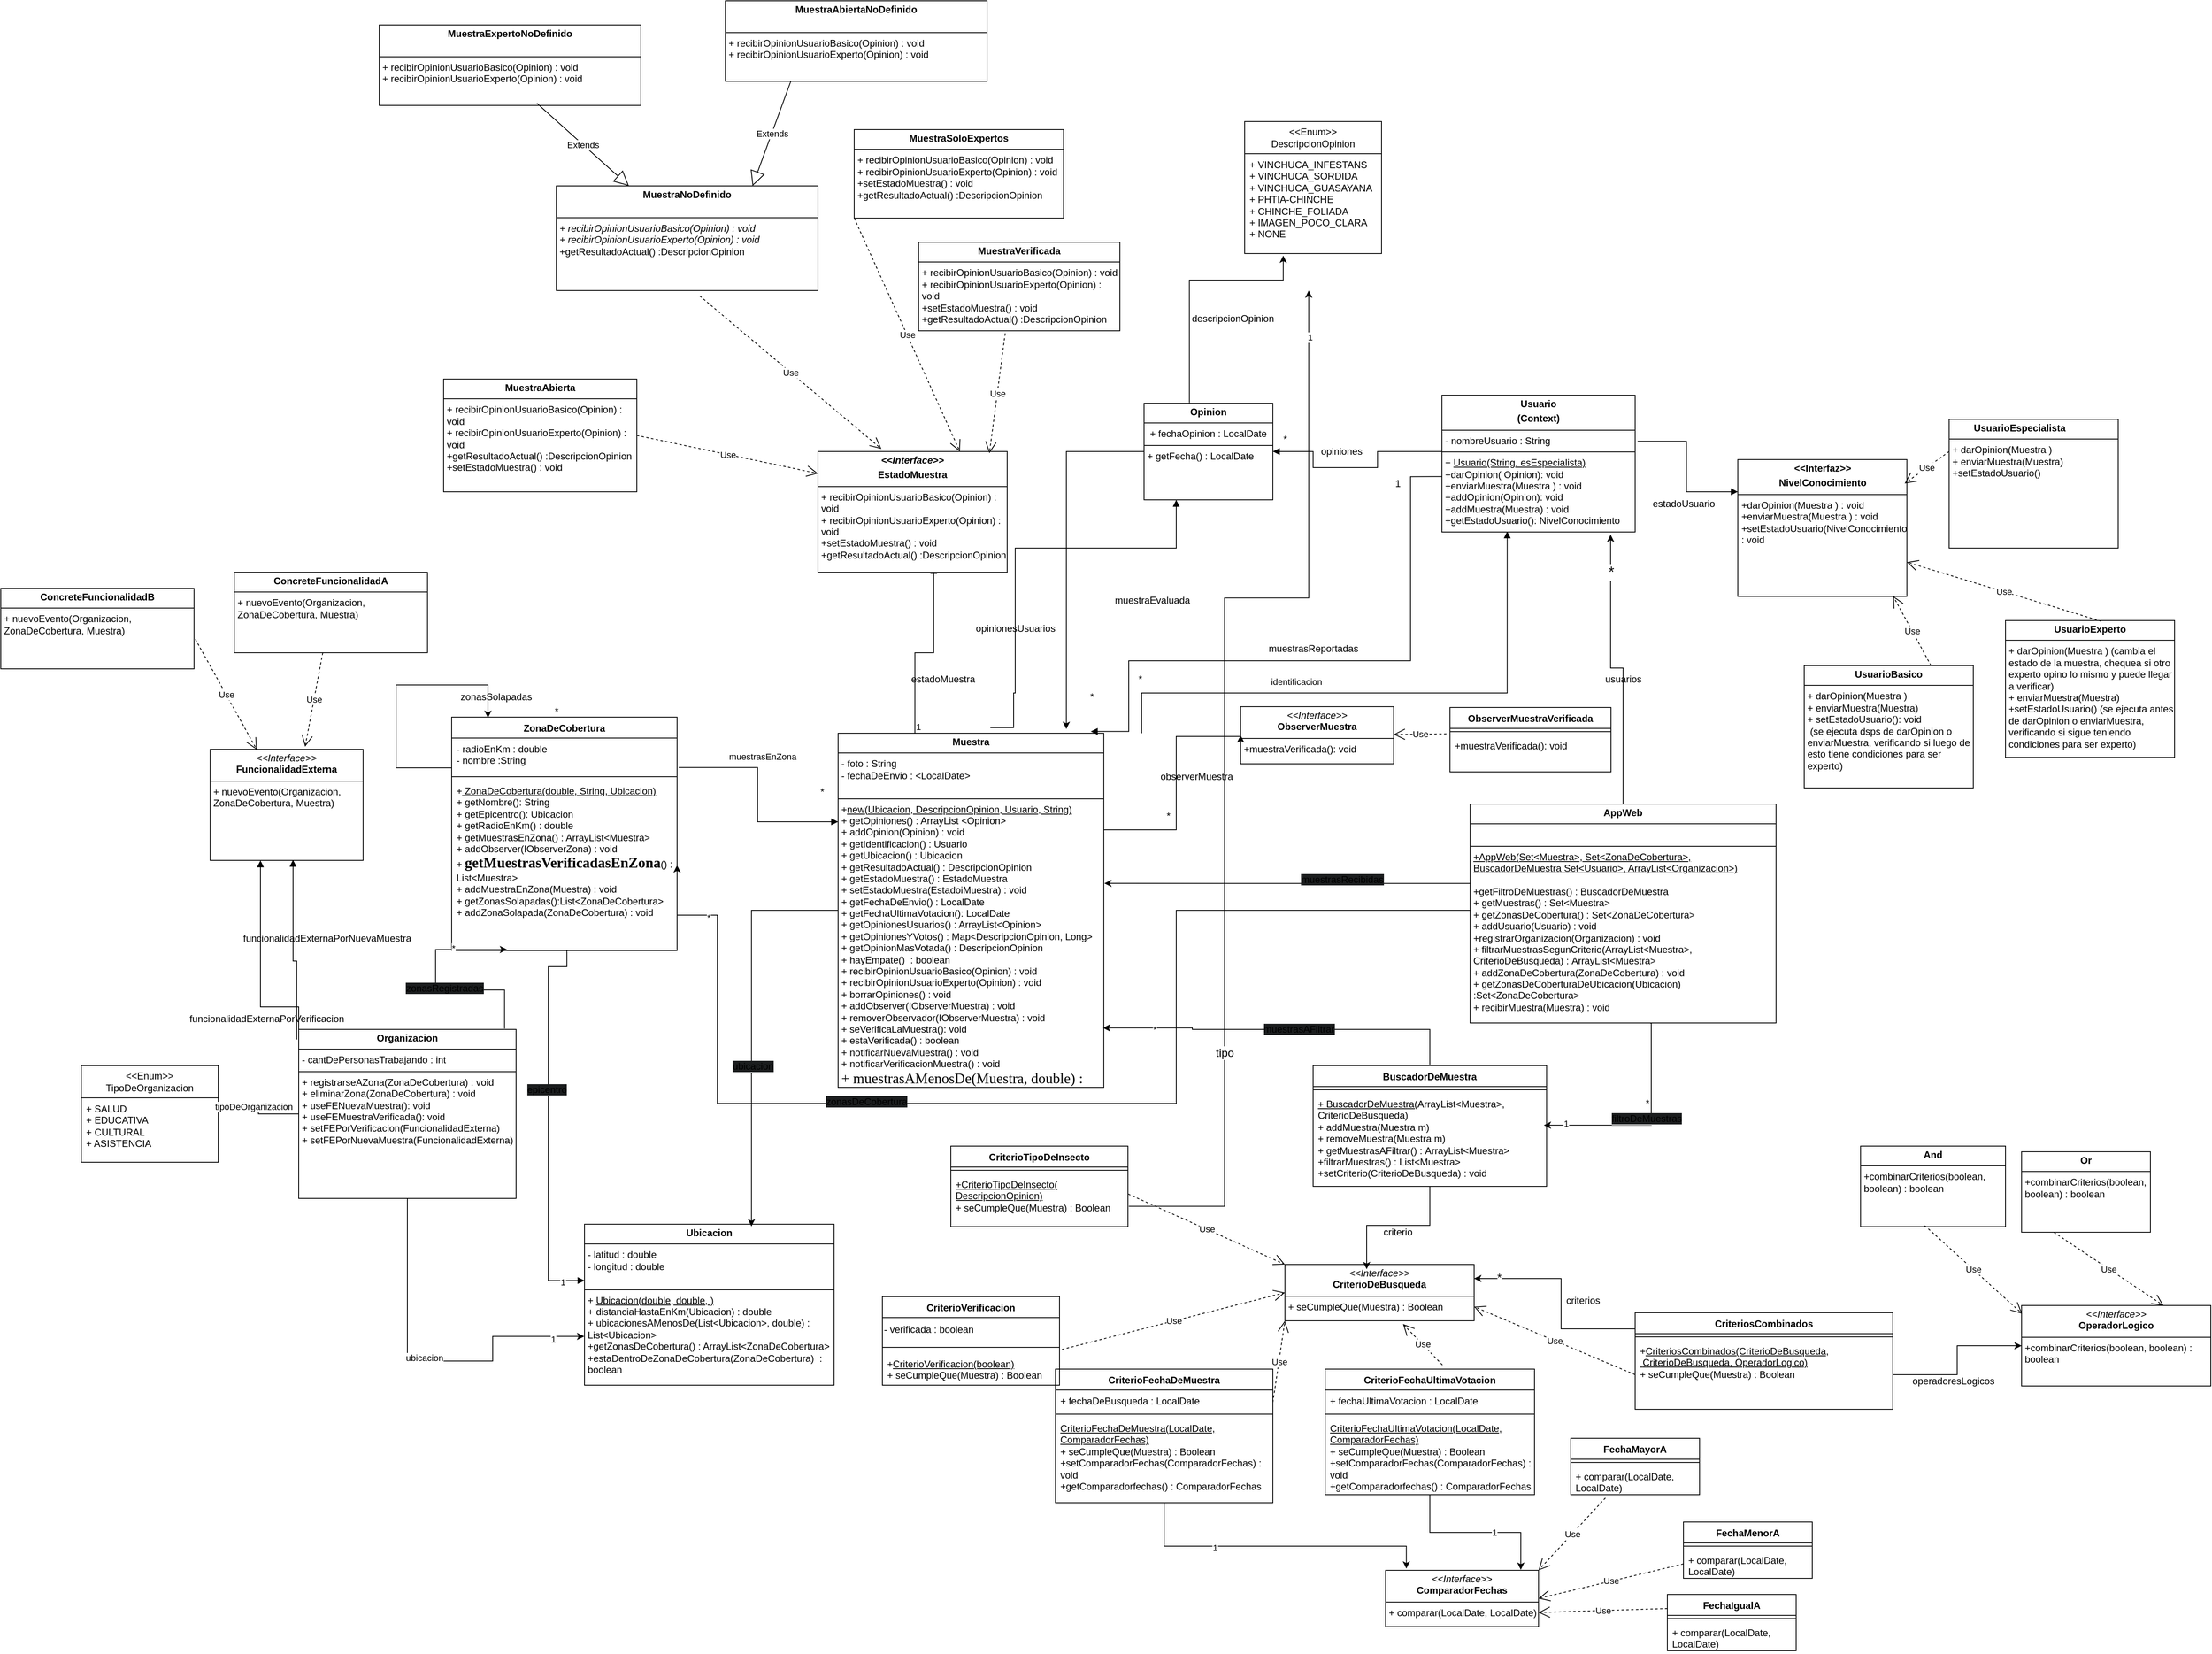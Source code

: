 <mxfile version="27.1.6">
  <diagram name="Page-1" id="jhfdqh-tyM7XpAsOEEpZ">
    <mxGraphModel dx="2981" dy="1833" grid="1" gridSize="10" guides="1" tooltips="1" connect="1" arrows="1" fold="1" page="1" pageScale="1" pageWidth="850" pageHeight="1100" math="0" shadow="0">
      <root>
        <mxCell id="0" />
        <mxCell id="1" parent="0" />
        <mxCell id="M6yZWWiPBZhKFrmVR2Pp-2" style="edgeStyle=orthogonalEdgeStyle;rounded=0;orthogonalLoop=1;jettySize=auto;html=1;entryX=0.282;entryY=1.02;entryDx=0;entryDy=0;entryPerimeter=0;exitX=0.352;exitY=-0.005;exitDx=0;exitDy=0;exitPerimeter=0;" parent="1" source="4gVouVSnkJ0AU-x3zaor-9" target="M6yZWWiPBZhKFrmVR2Pp-4" edge="1">
          <mxGeometry relative="1" as="geometry">
            <mxPoint x="-111.61" y="4.34" as="targetPoint" />
            <Array as="points">
              <mxPoint x="416" y="-473" />
            </Array>
          </mxGeometry>
        </mxCell>
        <mxCell id="4gVouVSnkJ0AU-x3zaor-5" value="&lt;p style=&quot;margin:0px;margin-top:4px;text-align:center;&quot;&gt;&lt;b&gt;Muestra&lt;/b&gt;&lt;/p&gt;&lt;hr size=&quot;1&quot; style=&quot;border-style:solid;&quot;&gt;&lt;p style=&quot;margin:0px;margin-left:4px;&quot;&gt;&lt;span style=&quot;background-color: transparent; color: light-dark(rgb(0, 0, 0), rgb(255, 255, 255));&quot;&gt;- foto : String&lt;/span&gt;&lt;/p&gt;&lt;p style=&quot;margin:0px;margin-left:4px;&quot;&gt;&lt;span style=&quot;background-color: transparent; color: light-dark(rgb(0, 0, 0), rgb(255, 255, 255));&quot;&gt;- fechaDeEnvio : &amp;lt;LocalDate&amp;gt;&lt;/span&gt;&lt;/p&gt;&lt;p style=&quot;margin:0px;margin-left:4px;&quot;&gt;&lt;br&gt;&lt;/p&gt;&lt;hr size=&quot;1&quot; style=&quot;border-style:solid;&quot;&gt;&lt;p style=&quot;margin:0px;margin-left:4px;&quot;&gt;+&lt;u&gt;new(Ubicacion, DescripcionOpinion, Usuario, String)&lt;/u&gt;&lt;/p&gt;&lt;p style=&quot;margin:0px;margin-left:4px;&quot;&gt;+ getOpiniones() : Array&lt;span style=&quot;background-color: transparent; color: light-dark(rgb(0, 0, 0), rgb(255, 255, 255));&quot;&gt;List &amp;lt;Opinion&amp;gt;&lt;/span&gt;&lt;/p&gt;&lt;p style=&quot;margin:0px;margin-left:4px;&quot;&gt;&lt;span style=&quot;background-color: transparent; color: light-dark(rgb(0, 0, 0), rgb(255, 255, 255));&quot;&gt;+ addOpinion(Opinion) : void&lt;/span&gt;&lt;/p&gt;&lt;p style=&quot;margin:0px;margin-left:4px;&quot;&gt;&lt;span style=&quot;background-color: transparent; color: light-dark(rgb(0, 0, 0), rgb(255, 255, 255));&quot;&gt;+ getIdentificacion() : Usuario&lt;/span&gt;&lt;/p&gt;&lt;p style=&quot;margin:0px;margin-left:4px;&quot;&gt;&lt;span style=&quot;background-color: transparent; color: light-dark(rgb(0, 0, 0), rgb(255, 255, 255));&quot;&gt;+ getUbicacion() : Ubicacion&lt;/span&gt;&lt;/p&gt;&lt;p style=&quot;margin:0px;margin-left:4px;&quot;&gt;+ getResultadoActual() :&amp;nbsp;&lt;span style=&quot;background-color: transparent; color: light-dark(rgb(0, 0, 0), rgb(255, 255, 255));&quot;&gt;DescripcionOpinion&lt;/span&gt;&lt;/p&gt;&lt;p style=&quot;margin:0px;margin-left:4px;&quot;&gt;&lt;span style=&quot;background-color: transparent; color: light-dark(rgb(0, 0, 0), rgb(255, 255, 255));&quot;&gt;+ getEstadoMuestra() : EstadoMuestra&lt;/span&gt;&lt;/p&gt;&lt;p style=&quot;margin:0px;margin-left:4px;&quot;&gt;&lt;span style=&quot;background-color: transparent; color: light-dark(rgb(0, 0, 0), rgb(255, 255, 255));&quot;&gt;+ setEstadoMuestra(EstadoiMuestra) : void&lt;/span&gt;&lt;/p&gt;&lt;p style=&quot;margin:0px;margin-left:4px;&quot;&gt;+ getFechaDeEnvio() : LocalDate&lt;/p&gt;&lt;p style=&quot;margin:0px;margin-left:4px;&quot;&gt;+ getFechaUltimaVotacion(): LocalDate&lt;/p&gt;&lt;p style=&quot;margin:0px;margin-left:4px;&quot;&gt;+ getOpinionesUsuarios() : ArrayList&amp;lt;Opinion&amp;gt;&lt;/p&gt;&lt;p style=&quot;margin:0px;margin-left:4px;&quot;&gt;+ getOpinionesYVotos() : Map&amp;lt;DescripcionOpinion, Long&amp;gt;&lt;/p&gt;&lt;p style=&quot;margin:0px;margin-left:4px;&quot;&gt;+ getOpinionMasVotada() : DescripcionOpinion&lt;/p&gt;&lt;p style=&quot;margin:0px;margin-left:4px;&quot;&gt;+ hayEmpate()&amp;nbsp; : boolean&lt;/p&gt;&lt;p style=&quot;margin:0px;margin-left:4px;&quot;&gt;+ recibirOpinionUsuarioBasico(Opinion) : void&lt;/p&gt;&lt;p style=&quot;margin:0px;margin-left:4px;&quot;&gt;+ recibirOpinionUsuarioExperto(Opinion) : void&lt;/p&gt;&lt;p style=&quot;margin:0px;margin-left:4px;&quot;&gt;+ borrarOpiniones() : void&lt;/p&gt;&lt;p style=&quot;margin: 0px 0px 0px 4px;&quot;&gt;+ addObserver(IObserverMuestra) : void&lt;/p&gt;&lt;p style=&quot;margin: 0px 0px 0px 4px;&quot;&gt;+ remover&lt;span style=&quot;background-color: transparent; color: light-dark(rgb(0, 0, 0), rgb(255, 255, 255));&quot;&gt;Observador(IObserverMuestra) : void&lt;/span&gt;&lt;/p&gt;&lt;p style=&quot;margin: 0px 0px 0px 4px;&quot;&gt;+ seVerificaLaMuestra(): void&lt;/p&gt;&lt;p style=&quot;margin: 0px 0px 0px 4px;&quot;&gt;+ estaVerificada() : boolean&lt;/p&gt;&lt;p style=&quot;margin: 0px 0px 0px 4px;&quot;&gt;+ notificarNuevaMuestra() : void&lt;/p&gt;&lt;p style=&quot;margin: 0px 0px 0px 4px;&quot;&gt;+&amp;nbsp;&lt;span style=&quot;background-color: transparent; color: light-dark(rgb(0, 0, 0), rgb(255, 255, 255));&quot;&gt;notificarVerificacionMuestra() : void&lt;/span&gt;&lt;span style=&quot;background-color: transparent; color: light-dark(rgb(0, 0, 0), rgb(255, 255, 255));&quot;&gt;&amp;nbsp;&lt;/span&gt;&lt;/p&gt;&lt;p style=&quot;margin:0px;margin-left:4px;&quot;&gt;&lt;span style=&quot;background-color: transparent; color: light-dark(rgb(0, 0, 0), rgb(255, 255, 255));&quot;&gt;&lt;font face=&quot;Comic Sans MS&quot; style=&quot;font-size: 18px;&quot;&gt;+ muestrasAMenosDe(Muestra, double) : List&amp;lt;Muestra&amp;gt;&lt;/font&gt;&lt;/span&gt;&lt;/p&gt;" style="verticalAlign=top;align=left;overflow=fill;html=1;whiteSpace=wrap;" parent="1" vertex="1">
          <mxGeometry x="-20" y="90" width="330" height="440" as="geometry" />
        </mxCell>
        <mxCell id="4gVouVSnkJ0AU-x3zaor-7" value="&lt;p style=&quot;margin:0px;margin-top:4px;text-align:center;&quot;&gt;&lt;b&gt;UsuarioBasico&lt;/b&gt;&lt;/p&gt;&lt;hr size=&quot;1&quot; style=&quot;border-style:solid;&quot;&gt;&lt;p style=&quot;margin:0px;margin-left:4px;&quot;&gt;&lt;/p&gt;&lt;p style=&quot;margin:0px;margin-left:4px;&quot;&gt;+ darOpinion(Muestra )&lt;/p&gt;&lt;p style=&quot;margin:0px;margin-left:4px;&quot;&gt;+ enviarMuestra(Muestra)&lt;/p&gt;&lt;p style=&quot;margin:0px;margin-left:4px;&quot;&gt;+ setEstadoUsuario(): void&lt;br&gt;&amp;nbsp;(se ejecuta dsps de darOpinion o enviarMuestra, verificando si luego de esto tiene condiciones para ser experto)&lt;/p&gt;" style="verticalAlign=top;align=left;overflow=fill;html=1;whiteSpace=wrap;" parent="1" vertex="1">
          <mxGeometry x="1180" y="6" width="210" height="152" as="geometry" />
        </mxCell>
        <mxCell id="4gVouVSnkJ0AU-x3zaor-8" value="&lt;p style=&quot;margin:0px;margin-top:4px;text-align:center;&quot;&gt;&lt;b&gt;UsuarioExperto&lt;/b&gt;&lt;/p&gt;&lt;hr size=&quot;1&quot; style=&quot;border-style:solid;&quot;&gt;&lt;p style=&quot;margin:0px;margin-left:4px;&quot;&gt;&lt;/p&gt;&lt;p style=&quot;margin:0px;margin-left:4px;&quot;&gt;+ darOpinion(Muestra ) (cambia el estado de la muestra, chequea si otro experto opino lo mismo y puede llegar a verificar)&lt;/p&gt;&lt;p style=&quot;margin:0px;margin-left:4px;&quot;&gt;+ enviarMuestra(Muestra)&lt;/p&gt;&lt;p style=&quot;margin:0px;margin-left:4px;&quot;&gt;+setEstadoUsuario()&lt;span style=&quot;background-color: transparent; color: light-dark(rgb(0, 0, 0), rgb(255, 255, 255));&quot;&gt;&amp;nbsp;&lt;/span&gt;&lt;span style=&quot;background-color: transparent; color: light-dark(rgb(0, 0, 0), rgb(255, 255, 255));&quot;&gt;(se ejecuta antes de darOpinion o enviarMuestra, verificando si sigue teniendo condiciones para ser experto)&lt;/span&gt;&lt;/p&gt;" style="verticalAlign=top;align=left;overflow=fill;html=1;whiteSpace=wrap;" parent="1" vertex="1">
          <mxGeometry x="1430" y="-50" width="210" height="170" as="geometry" />
        </mxCell>
        <mxCell id="4gVouVSnkJ0AU-x3zaor-9" value="&lt;p style=&quot;margin:0px;margin-top:4px;text-align:center;&quot;&gt;&lt;b&gt;Opinion&lt;/b&gt;&lt;/p&gt;&lt;hr size=&quot;1&quot; style=&quot;border-style:solid;&quot;&gt;&lt;p style=&quot;margin:0px;margin-left:4px;&quot;&gt;&amp;nbsp;+ fechaOpinion : LocalDate&lt;/p&gt;&lt;hr size=&quot;1&quot; style=&quot;border-style:solid;&quot;&gt;&lt;p style=&quot;margin:0px;margin-left:4px;&quot;&gt;+ getFecha() : LocalDate&lt;/p&gt;" style="verticalAlign=top;align=left;overflow=fill;html=1;whiteSpace=wrap;" parent="1" vertex="1">
          <mxGeometry x="360" y="-320" width="160" height="120" as="geometry" />
        </mxCell>
        <mxCell id="4gVouVSnkJ0AU-x3zaor-12" value="" style="endArrow=block;endFill=1;html=1;edgeStyle=orthogonalEdgeStyle;align=left;verticalAlign=top;rounded=0;entryX=0.338;entryY=0.995;entryDx=0;entryDy=0;entryPerimeter=0;" parent="1" target="4gVouVSnkJ0AU-x3zaor-44" edge="1">
          <mxGeometry x="-1" relative="1" as="geometry">
            <mxPoint x="357" y="90" as="sourcePoint" />
            <mxPoint x="810" y="-110" as="targetPoint" />
            <Array as="points">
              <mxPoint x="357" y="40" />
              <mxPoint x="811" y="40" />
            </Array>
          </mxGeometry>
        </mxCell>
        <mxCell id="4gVouVSnkJ0AU-x3zaor-14" value="identificacion" style="edgeLabel;html=1;align=center;verticalAlign=middle;resizable=0;points=[];" parent="4gVouVSnkJ0AU-x3zaor-12" vertex="1" connectable="0">
          <mxGeometry x="-0.371" y="3" relative="1" as="geometry">
            <mxPoint x="20" y="-11" as="offset" />
          </mxGeometry>
        </mxCell>
        <mxCell id="4gVouVSnkJ0AU-x3zaor-15" value="" style="endArrow=block;endFill=1;html=1;edgeStyle=orthogonalEdgeStyle;align=left;verticalAlign=top;rounded=0;entryX=1;entryY=0.5;entryDx=0;entryDy=0;exitX=0;exitY=0.25;exitDx=0;exitDy=0;" parent="1" source="4gVouVSnkJ0AU-x3zaor-44" target="4gVouVSnkJ0AU-x3zaor-9" edge="1">
          <mxGeometry x="-1" relative="1" as="geometry">
            <mxPoint x="690" y="70" as="sourcePoint" />
            <mxPoint x="665" y="-40" as="targetPoint" />
            <Array as="points">
              <mxPoint x="793" y="-268" />
              <mxPoint x="793" y="-260" />
              <mxPoint x="650" y="-260" />
              <mxPoint x="650" y="-240" />
              <mxPoint x="570" y="-240" />
              <mxPoint x="570" y="-260" />
            </Array>
          </mxGeometry>
        </mxCell>
        <mxCell id="4gVouVSnkJ0AU-x3zaor-17" value="opiniones" style="text;html=1;align=center;verticalAlign=middle;resizable=0;points=[];autosize=1;strokeColor=none;fillColor=none;" parent="1" vertex="1">
          <mxGeometry x="570" y="-275" width="70" height="30" as="geometry" />
        </mxCell>
        <mxCell id="4gVouVSnkJ0AU-x3zaor-18" value="*" style="text;html=1;align=center;verticalAlign=middle;resizable=0;points=[];autosize=1;strokeColor=none;fillColor=none;" parent="1" vertex="1">
          <mxGeometry x="520" y="-290" width="30" height="30" as="geometry" />
        </mxCell>
        <mxCell id="4gVouVSnkJ0AU-x3zaor-19" value="1" style="text;html=1;align=center;verticalAlign=middle;resizable=0;points=[];autosize=1;strokeColor=none;fillColor=none;" parent="1" vertex="1">
          <mxGeometry x="660" y="-235" width="30" height="30" as="geometry" />
        </mxCell>
        <mxCell id="4gVouVSnkJ0AU-x3zaor-21" value="" style="endArrow=block;endFill=1;html=1;edgeStyle=orthogonalEdgeStyle;align=left;verticalAlign=top;rounded=0;exitX=0.573;exitY=-0.016;exitDx=0;exitDy=0;exitPerimeter=0;entryX=0.25;entryY=1;entryDx=0;entryDy=0;" parent="1" source="4gVouVSnkJ0AU-x3zaor-5" target="4gVouVSnkJ0AU-x3zaor-9" edge="1">
          <mxGeometry x="-1" relative="1" as="geometry">
            <mxPoint x="200" y="40" as="sourcePoint" />
            <mxPoint x="400" y="-170" as="targetPoint" />
            <Array as="points">
              <mxPoint x="198" y="40" />
              <mxPoint x="200" y="40" />
              <mxPoint x="200" y="-140" />
              <mxPoint x="400" y="-140" />
            </Array>
          </mxGeometry>
        </mxCell>
        <mxCell id="4gVouVSnkJ0AU-x3zaor-23" value="opinionesUsuarios" style="text;html=1;align=center;verticalAlign=middle;resizable=0;points=[];autosize=1;strokeColor=none;fillColor=none;" parent="1" vertex="1">
          <mxGeometry x="140" y="-55" width="120" height="30" as="geometry" />
        </mxCell>
        <mxCell id="4gVouVSnkJ0AU-x3zaor-24" value="*" style="text;html=1;align=center;verticalAlign=middle;resizable=0;points=[];autosize=1;strokeColor=none;fillColor=none;" parent="1" vertex="1">
          <mxGeometry x="280" y="30" width="30" height="30" as="geometry" />
        </mxCell>
        <mxCell id="4gVouVSnkJ0AU-x3zaor-25" value="" style="endArrow=block;endFill=1;html=1;edgeStyle=orthogonalEdgeStyle;align=left;verticalAlign=top;rounded=0;exitX=0.006;exitY=0.595;exitDx=0;exitDy=0;exitPerimeter=0;entryX=0.951;entryY=-0.005;entryDx=0;entryDy=0;entryPerimeter=0;" parent="1" source="4gVouVSnkJ0AU-x3zaor-44" target="4gVouVSnkJ0AU-x3zaor-5" edge="1">
          <mxGeometry x="-1" relative="1" as="geometry">
            <mxPoint x="619.68" y="136.7" as="sourcePoint" />
            <mxPoint x="350" y="70" as="targetPoint" />
            <Array as="points">
              <mxPoint x="691" y="-229" />
              <mxPoint x="691" />
              <mxPoint x="341" />
            </Array>
          </mxGeometry>
        </mxCell>
        <mxCell id="4gVouVSnkJ0AU-x3zaor-27" value="muestrasReportadas" style="text;html=1;align=center;verticalAlign=middle;resizable=0;points=[];autosize=1;strokeColor=none;fillColor=none;" parent="1" vertex="1">
          <mxGeometry x="505" y="-30" width="130" height="30" as="geometry" />
        </mxCell>
        <mxCell id="4gVouVSnkJ0AU-x3zaor-28" value="*" style="text;html=1;align=center;verticalAlign=middle;resizable=0;points=[];autosize=1;strokeColor=none;fillColor=none;" parent="1" vertex="1">
          <mxGeometry x="340" y="8" width="30" height="30" as="geometry" />
        </mxCell>
        <mxCell id="4gVouVSnkJ0AU-x3zaor-29" value="&lt;p style=&quot;margin:0px;margin-top:4px;text-align:center;&quot;&gt;&lt;/p&gt;&lt;p style=&quot;margin:0px;margin-left:4px;&quot;&gt;&lt;b&gt;&lt;span style=&quot;white-space: pre;&quot;&gt;&#x9;&lt;/span&gt;UsuarioEspecialista&lt;/b&gt;&lt;/p&gt;&lt;hr size=&quot;1&quot; style=&quot;border-style:solid;&quot;&gt;&lt;p style=&quot;margin:0px;margin-left:4px;&quot;&gt;+ darOpinion(Muestra )&lt;/p&gt;&lt;p style=&quot;margin:0px;margin-left:4px;&quot;&gt;+ enviarMuestra(Muestra)&lt;/p&gt;&lt;p style=&quot;margin:0px;margin-left:4px;&quot;&gt;+setEstadoUsuario()&lt;/p&gt;" style="verticalAlign=top;align=left;overflow=fill;html=1;whiteSpace=wrap;" parent="1" vertex="1">
          <mxGeometry x="1360" y="-300" width="210" height="160" as="geometry" />
        </mxCell>
        <mxCell id="9-LwFYGygXgiJbXCrmx1-53" style="edgeStyle=orthogonalEdgeStyle;rounded=0;orthogonalLoop=1;jettySize=auto;html=1;entryX=-0.001;entryY=0.697;entryDx=0;entryDy=0;entryPerimeter=0;" edge="1" parent="1" source="4gVouVSnkJ0AU-x3zaor-35" target="4gVouVSnkJ0AU-x3zaor-39">
          <mxGeometry relative="1" as="geometry">
            <mxPoint x="-450" y="840" as="targetPoint" />
            <Array as="points">
              <mxPoint x="-555" y="870" />
              <mxPoint x="-449" y="870" />
              <mxPoint x="-449" y="839" />
            </Array>
          </mxGeometry>
        </mxCell>
        <mxCell id="9-LwFYGygXgiJbXCrmx1-54" value="ubicacion" style="edgeLabel;html=1;align=center;verticalAlign=middle;resizable=0;points=[];" vertex="1" connectable="0" parent="9-LwFYGygXgiJbXCrmx1-53">
          <mxGeometry x="-0.017" y="4" relative="1" as="geometry">
            <mxPoint as="offset" />
          </mxGeometry>
        </mxCell>
        <mxCell id="9-LwFYGygXgiJbXCrmx1-55" value="1" style="edgeLabel;html=1;align=center;verticalAlign=middle;resizable=0;points=[];" vertex="1" connectable="0" parent="9-LwFYGygXgiJbXCrmx1-53">
          <mxGeometry x="0.826" y="-3" relative="1" as="geometry">
            <mxPoint as="offset" />
          </mxGeometry>
        </mxCell>
        <mxCell id="4gVouVSnkJ0AU-x3zaor-35" value="&lt;p style=&quot;margin:0px;margin-top:4px;text-align:center;&quot;&gt;&lt;b&gt;Organizacion&lt;/b&gt;&lt;/p&gt;&lt;hr size=&quot;1&quot; style=&quot;border-style:solid;&quot;&gt;&lt;p style=&quot;margin:0px;margin-left:4px;&quot;&gt;&lt;span style=&quot;background-color: transparent; color: light-dark(rgb(0, 0, 0), rgb(255, 255, 255));&quot;&gt;- cantDePersonasTrabajando : int&amp;nbsp;&lt;/span&gt;&lt;/p&gt;&lt;hr size=&quot;1&quot; style=&quot;border-style:solid;&quot;&gt;&lt;p style=&quot;margin:0px;margin-left:4px;&quot;&gt;+ registrarseAZona(ZonaDeCobertura) : void&amp;nbsp;&lt;/p&gt;&lt;p style=&quot;margin:0px;margin-left:4px;&quot;&gt;+ eliminarZona(ZonaDeCobertura) : void&amp;nbsp;&lt;/p&gt;&lt;p style=&quot;margin:0px;margin-left:4px;&quot;&gt;+ useFENuevaMuestra(): void&lt;/p&gt;&lt;p style=&quot;margin:0px;margin-left:4px;&quot;&gt;+ useFEMuestraVerificada(): void&lt;/p&gt;&lt;p style=&quot;margin:0px;margin-left:4px;&quot;&gt;+ setFE&lt;span style=&quot;background-color: transparent; color: light-dark(rgb(0, 0, 0), rgb(255, 255, 255));&quot;&gt;PorVerificacion(&lt;/span&gt;&lt;span style=&quot;background-color: transparent; color: light-dark(rgb(0, 0, 0), rgb(255, 255, 255)); text-align: center;&quot;&gt;FuncionalidadExterna&lt;/span&gt;&lt;span style=&quot;background-color: transparent; color: light-dark(rgb(0, 0, 0), rgb(255, 255, 255));&quot;&gt;)&lt;/span&gt;&lt;/p&gt;&lt;p style=&quot;margin:0px;margin-left:4px;&quot;&gt;+ setFE&lt;span style=&quot;color: light-dark(rgb(0, 0, 0), rgb(255, 255, 255)); background-color: transparent;&quot;&gt;PorNuevaMuestra(&lt;/span&gt;&lt;span style=&quot;background-color: transparent; color: light-dark(rgb(0, 0, 0), rgb(255, 255, 255)); text-align: center;&quot;&gt;FuncionalidadExterna&lt;/span&gt;&lt;span style=&quot;background-color: transparent; color: light-dark(rgb(0, 0, 0), rgb(255, 255, 255));&quot;&gt;)&lt;/span&gt;&lt;/p&gt;" style="verticalAlign=top;align=left;overflow=fill;html=1;whiteSpace=wrap;" parent="1" vertex="1">
          <mxGeometry x="-690" y="458" width="270" height="210" as="geometry" />
        </mxCell>
        <mxCell id="4gVouVSnkJ0AU-x3zaor-44" value="&lt;p style=&quot;margin:0px;margin-top:4px;text-align:center;&quot;&gt;&lt;b&gt;Usuario&lt;/b&gt;&lt;/p&gt;&lt;p style=&quot;margin:0px;margin-top:4px;text-align:center;&quot;&gt;&lt;b&gt;(Context)&lt;/b&gt;&lt;/p&gt;&lt;hr size=&quot;1&quot; style=&quot;border-style:solid;&quot;&gt;&lt;p style=&quot;margin:0px;margin-left:4px;&quot;&gt;- nombreUsuario : String&lt;/p&gt;&lt;hr size=&quot;1&quot; style=&quot;border-style:solid;&quot;&gt;&lt;p style=&quot;margin: 0px 0px 0px 4px;&quot;&gt;+ &lt;u&gt;Usuario(String, esEspecialista)&lt;/u&gt;&lt;/p&gt;&lt;p style=&quot;margin: 0px 0px 0px 4px;&quot;&gt;+darOpinion( Opinion): void&lt;/p&gt;&lt;p style=&quot;margin: 0px 0px 0px 4px;&quot;&gt;+enviarMuestra(Muestra ) : void&amp;nbsp;&lt;/p&gt;&lt;p style=&quot;margin: 0px 0px 0px 4px;&quot;&gt;+addOpinion(Opinion): void&lt;/p&gt;&lt;p style=&quot;margin: 0px 0px 0px 4px;&quot;&gt;+addMuestra(Muestra) : void&lt;/p&gt;&lt;p style=&quot;margin: 0px 0px 0px 4px;&quot;&gt;+getEstadoUsuario(): NivelConocimiento&lt;/p&gt;&lt;p style=&quot;margin: 0px 0px 0px 4px;&quot;&gt;&lt;br&gt;&lt;/p&gt;&lt;p style=&quot;margin: 0px 0px 0px 4px;&quot;&gt;&lt;br&gt;&lt;/p&gt;&lt;p style=&quot;margin: 0px 0px 0px 4px;&quot;&gt;&lt;br&gt;&lt;/p&gt;&lt;p style=&quot;margin: 0px 0px 0px 4px;&quot;&gt;&lt;br&gt;&lt;/p&gt;" style="verticalAlign=top;align=left;overflow=fill;html=1;whiteSpace=wrap;" parent="1" vertex="1">
          <mxGeometry x="730" y="-330" width="240" height="170" as="geometry" />
        </mxCell>
        <mxCell id="4gVouVSnkJ0AU-x3zaor-45" value="" style="endArrow=block;endFill=1;html=1;edgeStyle=orthogonalEdgeStyle;align=left;verticalAlign=top;rounded=0;entryX=0;entryY=0.235;entryDx=0;entryDy=0;entryPerimeter=0;exitX=1.013;exitY=0.337;exitDx=0;exitDy=0;exitPerimeter=0;" parent="1" source="4gVouVSnkJ0AU-x3zaor-44" target="4gVouVSnkJ0AU-x3zaor-50" edge="1">
          <mxGeometry x="-1" relative="1" as="geometry">
            <mxPoint x="835" y="80" as="sourcePoint" />
            <mxPoint x="995" y="80" as="targetPoint" />
          </mxGeometry>
        </mxCell>
        <mxCell id="4gVouVSnkJ0AU-x3zaor-48" value="estadoUsuario" style="text;html=1;align=center;verticalAlign=middle;resizable=0;points=[];autosize=1;strokeColor=none;fillColor=none;" parent="1" vertex="1">
          <mxGeometry x="980" y="-210" width="100" height="30" as="geometry" />
        </mxCell>
        <mxCell id="4gVouVSnkJ0AU-x3zaor-50" value="&lt;p style=&quot;margin:0px;margin-top:4px;text-align:center;&quot;&gt;&lt;b&gt;&amp;lt;&amp;lt;Interfaz&amp;gt;&amp;gt;&lt;/b&gt;&lt;b&gt;&lt;/b&gt;&lt;/p&gt;&lt;p style=&quot;margin:0px;margin-top:4px;text-align:center;&quot;&gt;&lt;b&gt;NivelConocimiento&lt;/b&gt;&lt;/p&gt;&lt;hr size=&quot;1&quot; style=&quot;border-style:solid;&quot;&gt;&lt;p style=&quot;margin: 0px 0px 0px 4px;&quot;&gt;+darOpinion(Muestra ) : void&amp;nbsp;&lt;/p&gt;&lt;p style=&quot;margin: 0px 0px 0px 4px;&quot;&gt;+enviarMuestra(Muestra ) : void&lt;br&gt;+setEstadoUsuario(NivelConocimiento) : void&lt;/p&gt;" style="verticalAlign=top;align=left;overflow=fill;html=1;whiteSpace=wrap;" parent="1" vertex="1">
          <mxGeometry x="1097.5" y="-250" width="210" height="170" as="geometry" />
        </mxCell>
        <mxCell id="4gVouVSnkJ0AU-x3zaor-39" value="&lt;p style=&quot;margin:0px;margin-top:4px;text-align:center;&quot;&gt;&lt;b&gt;Ubicacion&lt;/b&gt;&lt;/p&gt;&lt;hr size=&quot;1&quot; style=&quot;border-style:solid;&quot;&gt;&lt;p style=&quot;margin:0px;margin-left:4px;&quot;&gt;&lt;span style=&quot;background-color: transparent; color: light-dark(rgb(0, 0, 0), rgb(255, 255, 255));&quot;&gt;- latitud : double&amp;nbsp;&lt;/span&gt;&lt;/p&gt;&lt;p style=&quot;margin:0px;margin-left:4px;&quot;&gt;&lt;span style=&quot;background-color: transparent; color: light-dark(rgb(0, 0, 0), rgb(255, 255, 255));&quot;&gt;- longitud : double&lt;/span&gt;&lt;/p&gt;&lt;p style=&quot;margin:0px;margin-left:4px;&quot;&gt;&lt;br&gt;&lt;/p&gt;&lt;hr size=&quot;1&quot; style=&quot;border-style:solid;&quot;&gt;&lt;p style=&quot;margin:0px;margin-left:4px;&quot;&gt;+ &lt;u&gt;Ubicacion(double, double, )&lt;/u&gt;&amp;nbsp;&lt;/p&gt;&lt;p style=&quot;margin:0px;margin-left:4px;&quot;&gt;+ distanciaHastaEnKm(Ubicacion) : double&lt;/p&gt;&lt;p style=&quot;margin:0px;margin-left:4px;&quot;&gt;+ ubicacionesAMenosDe(List&amp;lt;Ubicacion&amp;gt;, double) : List&amp;lt;Ubicacion&amp;gt;&lt;/p&gt;&lt;p style=&quot;margin:0px;margin-left:4px;&quot;&gt;+getZonasDeCobertura() : ArrayList&amp;lt;ZonaDeCobertura&amp;gt;&lt;/p&gt;&lt;p style=&quot;margin:0px;margin-left:4px;&quot;&gt;+estaDentroDeZonaDeCobertura(ZonaDeCobertura)&amp;nbsp; : boolean&amp;nbsp;&lt;/p&gt;&lt;p style=&quot;margin:0px;margin-left:4px;&quot;&gt;&lt;br&gt;&lt;/p&gt;" style="verticalAlign=top;align=left;overflow=fill;html=1;whiteSpace=wrap;" parent="1" vertex="1">
          <mxGeometry x="-335" y="700" width="310" height="200" as="geometry" />
        </mxCell>
        <mxCell id="4gVouVSnkJ0AU-x3zaor-56" value="ZonaDeCobertura" style="swimlane;fontStyle=1;align=center;verticalAlign=top;childLayout=stackLayout;horizontal=1;startSize=26;horizontalStack=0;resizeParent=1;resizeParentMax=0;resizeLast=0;collapsible=1;marginBottom=0;whiteSpace=wrap;html=1;" parent="1" vertex="1">
          <mxGeometry x="-500" y="70" width="280" height="290" as="geometry" />
        </mxCell>
        <mxCell id="M6yZWWiPBZhKFrmVR2Pp-16" style="edgeStyle=orthogonalEdgeStyle;rounded=0;orthogonalLoop=1;jettySize=auto;html=1;entryX=0.161;entryY=0.003;entryDx=0;entryDy=0;entryPerimeter=0;" parent="4gVouVSnkJ0AU-x3zaor-56" source="4gVouVSnkJ0AU-x3zaor-57" target="4gVouVSnkJ0AU-x3zaor-56" edge="1">
          <mxGeometry relative="1" as="geometry">
            <mxPoint x="90" y="-40" as="targetPoint" />
            <Array as="points">
              <mxPoint x="-69" y="63" />
              <mxPoint x="-69" y="-40" />
              <mxPoint x="45" y="-40" />
            </Array>
          </mxGeometry>
        </mxCell>
        <mxCell id="4gVouVSnkJ0AU-x3zaor-57" value="&lt;div&gt;- radioEnKm : double&lt;/div&gt;&lt;div&gt;- nombre :String&lt;/div&gt;&lt;div&gt;&lt;br&gt;&lt;/div&gt;" style="text;strokeColor=none;fillColor=none;align=left;verticalAlign=top;spacingLeft=4;spacingRight=4;overflow=hidden;rotatable=0;points=[[0,0.5],[1,0.5]];portConstraint=eastwest;whiteSpace=wrap;html=1;" parent="4gVouVSnkJ0AU-x3zaor-56" vertex="1">
          <mxGeometry y="26" width="280" height="44" as="geometry" />
        </mxCell>
        <mxCell id="4gVouVSnkJ0AU-x3zaor-58" value="" style="line;strokeWidth=1;fillColor=none;align=left;verticalAlign=middle;spacingTop=-1;spacingLeft=3;spacingRight=3;rotatable=0;labelPosition=right;points=[];portConstraint=eastwest;strokeColor=inherit;" parent="4gVouVSnkJ0AU-x3zaor-56" vertex="1">
          <mxGeometry y="70" width="280" height="8" as="geometry" />
        </mxCell>
        <mxCell id="4gVouVSnkJ0AU-x3zaor-59" value="&lt;div&gt;+&lt;u&gt;&amp;nbsp;ZonaDeCobertura(double, String, Ubicacion)&lt;/u&gt;&lt;/div&gt;+ getNombre(): String&lt;div&gt;+ getEpicentro(): Ubicacion&lt;/div&gt;&lt;div&gt;+ getRadioEnKm() : double&lt;br&gt;&lt;div&gt;+ getMuestrasEnZona() : ArrayList&amp;lt;Muestra&amp;gt;&lt;/div&gt;&lt;div&gt;+ addObserver(IObserverZona) : void&lt;/div&gt;&lt;div&gt;+ &lt;font style=&quot;font-size: 18px;&quot; face=&quot;Comic Sans MS&quot;&gt;&lt;b style=&quot;&quot;&gt;getMuestrasVerificadasEnZona&lt;/b&gt;&lt;/font&gt;() : List&amp;lt;Muestra&amp;gt;&lt;/div&gt;&lt;div&gt;+ addMuestraEnZona(Muestra) : void&lt;/div&gt;&lt;div&gt;+&amp;nbsp;getZonasSolapadas():List&amp;lt;ZonaDeCobertura&amp;gt;&lt;/div&gt;&lt;/div&gt;&lt;div&gt;+ addZonaSolapada(ZonaDeCobertura) : void&lt;/div&gt;" style="text;strokeColor=none;fillColor=none;align=left;verticalAlign=top;spacingLeft=4;spacingRight=4;overflow=hidden;rotatable=0;points=[[0,0.5],[1,0.5]];portConstraint=eastwest;whiteSpace=wrap;html=1;" parent="4gVouVSnkJ0AU-x3zaor-56" vertex="1">
          <mxGeometry y="78" width="280" height="212" as="geometry" />
        </mxCell>
        <mxCell id="4gVouVSnkJ0AU-x3zaor-61" value="" style="endArrow=block;endFill=1;html=1;edgeStyle=orthogonalEdgeStyle;align=left;verticalAlign=top;rounded=0;entryX=0;entryY=0.25;entryDx=0;entryDy=0;exitX=1.007;exitY=0.831;exitDx=0;exitDy=0;exitPerimeter=0;" parent="1" source="4gVouVSnkJ0AU-x3zaor-57" target="4gVouVSnkJ0AU-x3zaor-5" edge="1">
          <mxGeometry x="-1" relative="1" as="geometry">
            <mxPoint x="-210" y="156" as="sourcePoint" />
            <mxPoint x="53" y="158" as="targetPoint" />
          </mxGeometry>
        </mxCell>
        <mxCell id="4gVouVSnkJ0AU-x3zaor-62" value="muestrasEnZona" style="edgeLabel;html=1;align=center;verticalAlign=middle;resizable=0;points=[];" parent="4gVouVSnkJ0AU-x3zaor-61" vertex="1" connectable="0">
          <mxGeometry x="-0.371" y="3" relative="1" as="geometry">
            <mxPoint x="20" y="-11" as="offset" />
          </mxGeometry>
        </mxCell>
        <mxCell id="4gVouVSnkJ0AU-x3zaor-63" value="*" style="text;html=1;align=center;verticalAlign=middle;resizable=0;points=[];autosize=1;strokeColor=none;fillColor=none;" parent="1" vertex="1">
          <mxGeometry x="-55" y="148" width="30" height="30" as="geometry" />
        </mxCell>
        <mxCell id="4gVouVSnkJ0AU-x3zaor-70" value="&lt;p style=&quot;margin:0px;margin-top:4px;text-align:center;&quot;&gt;&lt;i&gt;&amp;lt;&amp;lt;Interface&amp;gt;&amp;gt;&lt;/i&gt;&lt;br&gt;&lt;b&gt;FuncionalidadExterna&lt;/b&gt;&lt;/p&gt;&lt;hr size=&quot;1&quot; style=&quot;border-style:solid;&quot;&gt;&lt;p style=&quot;margin:0px;margin-left:4px;&quot;&gt;+ nuevoEvento(Organizacion, ZonaDeCobertura, Muestra)&lt;/p&gt;" style="verticalAlign=top;align=left;overflow=fill;html=1;whiteSpace=wrap;" parent="1" vertex="1">
          <mxGeometry x="-800" y="110" width="190" height="138" as="geometry" />
        </mxCell>
        <mxCell id="4gVouVSnkJ0AU-x3zaor-78" value="BuscadorDeMuestra" style="swimlane;fontStyle=1;align=center;verticalAlign=top;childLayout=stackLayout;horizontal=1;startSize=26;horizontalStack=0;resizeParent=1;resizeParentMax=0;resizeLast=0;collapsible=1;marginBottom=0;whiteSpace=wrap;html=1;" parent="1" vertex="1">
          <mxGeometry x="570" y="503" width="290" height="150" as="geometry" />
        </mxCell>
        <mxCell id="4gVouVSnkJ0AU-x3zaor-80" value="" style="line;strokeWidth=1;fillColor=none;align=left;verticalAlign=middle;spacingTop=-1;spacingLeft=3;spacingRight=3;rotatable=0;labelPosition=right;points=[];portConstraint=eastwest;strokeColor=inherit;" parent="4gVouVSnkJ0AU-x3zaor-78" vertex="1">
          <mxGeometry y="26" width="290" height="8" as="geometry" />
        </mxCell>
        <mxCell id="4gVouVSnkJ0AU-x3zaor-81" value="&lt;div&gt;&lt;u&gt;+ BuscadorDeMuestra(&lt;/u&gt;&lt;span style=&quot;background-color: transparent; color: light-dark(rgb(0, 0, 0), rgb(255, 255, 255));&quot;&gt;ArrayList&amp;lt;Muestra&amp;gt;, CriterioDeBusqueda)&lt;/span&gt;&lt;/div&gt;&lt;div&gt;+ addMuestra(Muestra m)&lt;/div&gt;&lt;div&gt;+ removeMuestra(Muestra m)&lt;/div&gt;&lt;div&gt;+ getMuestrasAFiltrar() :&amp;nbsp;&lt;span style=&quot;background-color: transparent; color: light-dark(rgb(0, 0, 0), rgb(255, 255, 255));&quot;&gt;ArrayList&amp;lt;Muestra&amp;gt;&lt;/span&gt;&lt;/div&gt;+filtrarMuestras() : List&amp;lt;Muestra&amp;gt;&lt;div&gt;+setCriterio(CriterioDeBusqueda) : void&lt;/div&gt;&lt;div&gt;&lt;br&gt;&lt;/div&gt;" style="text;strokeColor=none;fillColor=none;align=left;verticalAlign=top;spacingLeft=4;spacingRight=4;overflow=hidden;rotatable=0;points=[[0,0.5],[1,0.5]];portConstraint=eastwest;whiteSpace=wrap;html=1;" parent="4gVouVSnkJ0AU-x3zaor-78" vertex="1">
          <mxGeometry y="34" width="290" height="116" as="geometry" />
        </mxCell>
        <mxCell id="4gVouVSnkJ0AU-x3zaor-92" value="&lt;p style=&quot;margin:0px;margin-top:4px;text-align:center;&quot;&gt;&lt;i&gt;&amp;lt;&amp;lt;Interface&amp;gt;&amp;gt;&lt;/i&gt;&lt;br&gt;&lt;b&gt;CriterioDeBusqueda&lt;/b&gt;&lt;/p&gt;&lt;hr size=&quot;1&quot; style=&quot;border-style:solid;&quot;&gt;&lt;p style=&quot;margin:0px;margin-left:4px;&quot;&gt;+ seCumpleQue(Muestra) : Boolean&lt;/p&gt;" style="verticalAlign=top;align=left;overflow=fill;html=1;whiteSpace=wrap;" parent="1" vertex="1">
          <mxGeometry x="535" y="750" width="235" height="70" as="geometry" />
        </mxCell>
        <mxCell id="4gVouVSnkJ0AU-x3zaor-93" value="CriterioFechaDeMuestra" style="swimlane;fontStyle=1;align=center;verticalAlign=top;childLayout=stackLayout;horizontal=1;startSize=26;horizontalStack=0;resizeParent=1;resizeParentMax=0;resizeLast=0;collapsible=1;marginBottom=0;whiteSpace=wrap;html=1;" parent="1" vertex="1">
          <mxGeometry x="250" y="880" width="270" height="166" as="geometry" />
        </mxCell>
        <mxCell id="4gVouVSnkJ0AU-x3zaor-94" value="+ fechaDeBusqueda : LocalDate" style="text;strokeColor=none;fillColor=none;align=left;verticalAlign=top;spacingLeft=4;spacingRight=4;overflow=hidden;rotatable=0;points=[[0,0.5],[1,0.5]];portConstraint=eastwest;whiteSpace=wrap;html=1;" parent="4gVouVSnkJ0AU-x3zaor-93" vertex="1">
          <mxGeometry y="26" width="270" height="26" as="geometry" />
        </mxCell>
        <mxCell id="4gVouVSnkJ0AU-x3zaor-95" value="" style="line;strokeWidth=1;fillColor=none;align=left;verticalAlign=middle;spacingTop=-1;spacingLeft=3;spacingRight=3;rotatable=0;labelPosition=right;points=[];portConstraint=eastwest;strokeColor=inherit;" parent="4gVouVSnkJ0AU-x3zaor-93" vertex="1">
          <mxGeometry y="52" width="270" height="8" as="geometry" />
        </mxCell>
        <mxCell id="4gVouVSnkJ0AU-x3zaor-96" value="&lt;div&gt;&lt;u&gt;CriterioFechaDeMuestra(LocalDate, ComparadorFechas)&lt;/u&gt;&lt;/div&gt;+ seCumpleQue(Muestra) : Boolean&lt;div&gt;+setComparadorFechas(ComparadorFechas) : void&lt;/div&gt;&lt;div&gt;+getComparadorfechas() : ComparadorFechas&lt;/div&gt;" style="text;strokeColor=none;fillColor=none;align=left;verticalAlign=top;spacingLeft=4;spacingRight=4;overflow=hidden;rotatable=0;points=[[0,0.5],[1,0.5]];portConstraint=eastwest;whiteSpace=wrap;html=1;" parent="4gVouVSnkJ0AU-x3zaor-93" vertex="1">
          <mxGeometry y="60" width="270" height="106" as="geometry" />
        </mxCell>
        <mxCell id="9-LwFYGygXgiJbXCrmx1-34" style="edgeStyle=orthogonalEdgeStyle;rounded=0;orthogonalLoop=1;jettySize=auto;html=1;entryX=1;entryY=0.25;entryDx=0;entryDy=0;" edge="1" parent="1" source="4gVouVSnkJ0AU-x3zaor-97" target="4gVouVSnkJ0AU-x3zaor-92">
          <mxGeometry relative="1" as="geometry">
            <Array as="points">
              <mxPoint x="878" y="830" />
              <mxPoint x="878" y="768" />
            </Array>
          </mxGeometry>
        </mxCell>
        <mxCell id="9-LwFYGygXgiJbXCrmx1-35" value="&lt;font style=&quot;font-size: 14px;&quot;&gt;*&lt;/font&gt;" style="edgeLabel;html=1;align=center;verticalAlign=middle;resizable=0;points=[];" vertex="1" connectable="0" parent="9-LwFYGygXgiJbXCrmx1-34">
          <mxGeometry x="0.768" y="-2" relative="1" as="geometry">
            <mxPoint as="offset" />
          </mxGeometry>
        </mxCell>
        <mxCell id="4gVouVSnkJ0AU-x3zaor-97" value="CriteriosCombinados" style="swimlane;fontStyle=1;align=center;verticalAlign=top;childLayout=stackLayout;horizontal=1;startSize=26;horizontalStack=0;resizeParent=1;resizeParentMax=0;resizeLast=0;collapsible=1;marginBottom=0;whiteSpace=wrap;html=1;" parent="1" vertex="1">
          <mxGeometry x="970" y="810" width="320" height="120" as="geometry" />
        </mxCell>
        <mxCell id="4gVouVSnkJ0AU-x3zaor-99" value="" style="line;strokeWidth=1;fillColor=none;align=left;verticalAlign=middle;spacingTop=-1;spacingLeft=3;spacingRight=3;rotatable=0;labelPosition=right;points=[];portConstraint=eastwest;strokeColor=inherit;" parent="4gVouVSnkJ0AU-x3zaor-97" vertex="1">
          <mxGeometry y="26" width="320" height="8" as="geometry" />
        </mxCell>
        <mxCell id="4gVouVSnkJ0AU-x3zaor-100" value="&lt;div&gt;+&lt;u&gt;CriteriosCombinados(CriterioDeBusqueda,&lt;/u&gt;&lt;/div&gt;&lt;div&gt;&lt;u&gt;&amp;nbsp;&lt;span style=&quot;background-color: transparent; color: light-dark(rgb(0, 0, 0), rgb(255, 255, 255));&quot;&gt;CriterioDeBusqueda, OperadorLogico)&lt;/span&gt;&lt;/u&gt;&lt;/div&gt;+ seCumpleQue(Muestra) : Boolean" style="text;strokeColor=none;fillColor=none;align=left;verticalAlign=top;spacingLeft=4;spacingRight=4;overflow=hidden;rotatable=0;points=[[0,0.5],[1,0.5]];portConstraint=eastwest;whiteSpace=wrap;html=1;" parent="4gVouVSnkJ0AU-x3zaor-97" vertex="1">
          <mxGeometry y="34" width="320" height="86" as="geometry" />
        </mxCell>
        <mxCell id="4gVouVSnkJ0AU-x3zaor-106" value="criterios" style="text;html=1;align=center;verticalAlign=middle;resizable=0;points=[];autosize=1;strokeColor=none;fillColor=none;" parent="1" vertex="1">
          <mxGeometry x="870" y="780" width="70" height="30" as="geometry" />
        </mxCell>
        <mxCell id="4gVouVSnkJ0AU-x3zaor-107" value="*" style="text;html=1;align=center;verticalAlign=middle;resizable=0;points=[];autosize=1;strokeColor=none;fillColor=none;" parent="1" vertex="1">
          <mxGeometry x="970" y="535" width="30" height="30" as="geometry" />
        </mxCell>
        <mxCell id="4gVouVSnkJ0AU-x3zaor-112" value="criterio" style="text;html=1;align=center;verticalAlign=middle;resizable=0;points=[];autosize=1;strokeColor=none;fillColor=none;" parent="1" vertex="1">
          <mxGeometry x="645" y="695" width="60" height="30" as="geometry" />
        </mxCell>
        <mxCell id="4gVouVSnkJ0AU-x3zaor-113" value="CriterioFechaUltimaVotacion" style="swimlane;fontStyle=1;align=center;verticalAlign=top;childLayout=stackLayout;horizontal=1;startSize=26;horizontalStack=0;resizeParent=1;resizeParentMax=0;resizeLast=0;collapsible=1;marginBottom=0;whiteSpace=wrap;html=1;" parent="1" vertex="1">
          <mxGeometry x="585" y="880" width="260" height="156" as="geometry" />
        </mxCell>
        <mxCell id="4gVouVSnkJ0AU-x3zaor-114" value="+ fechaUltimaVotacion : LocalDate" style="text;strokeColor=none;fillColor=none;align=left;verticalAlign=top;spacingLeft=4;spacingRight=4;overflow=hidden;rotatable=0;points=[[0,0.5],[1,0.5]];portConstraint=eastwest;whiteSpace=wrap;html=1;" parent="4gVouVSnkJ0AU-x3zaor-113" vertex="1">
          <mxGeometry y="26" width="260" height="26" as="geometry" />
        </mxCell>
        <mxCell id="4gVouVSnkJ0AU-x3zaor-115" value="" style="line;strokeWidth=1;fillColor=none;align=left;verticalAlign=middle;spacingTop=-1;spacingLeft=3;spacingRight=3;rotatable=0;labelPosition=right;points=[];portConstraint=eastwest;strokeColor=inherit;" parent="4gVouVSnkJ0AU-x3zaor-113" vertex="1">
          <mxGeometry y="52" width="260" height="8" as="geometry" />
        </mxCell>
        <mxCell id="4gVouVSnkJ0AU-x3zaor-116" value="&lt;div&gt;&lt;u&gt;CriterioFechaUltimaVotacion(LocalDate, ComparadorFechas)&lt;/u&gt;&lt;/div&gt;+ seCumpleQue(Muestra) : Boolean&lt;div&gt;&lt;div&gt;+setComparadorFechas(ComparadorFechas) : void&lt;/div&gt;&lt;div&gt;+getComparadorfechas() : ComparadorFechas&lt;/div&gt;&lt;/div&gt;" style="text;strokeColor=none;fillColor=none;align=left;verticalAlign=top;spacingLeft=4;spacingRight=4;overflow=hidden;rotatable=0;points=[[0,0.5],[1,0.5]];portConstraint=eastwest;whiteSpace=wrap;html=1;" parent="4gVouVSnkJ0AU-x3zaor-113" vertex="1">
          <mxGeometry y="60" width="260" height="96" as="geometry" />
        </mxCell>
        <mxCell id="4gVouVSnkJ0AU-x3zaor-117" value="CriterioTipoDeInsecto" style="swimlane;fontStyle=1;align=center;verticalAlign=top;childLayout=stackLayout;horizontal=1;startSize=26;horizontalStack=0;resizeParent=1;resizeParentMax=0;resizeLast=0;collapsible=1;marginBottom=0;whiteSpace=wrap;html=1;" parent="1" vertex="1">
          <mxGeometry x="120" y="603" width="220" height="100" as="geometry" />
        </mxCell>
        <mxCell id="4gVouVSnkJ0AU-x3zaor-119" value="" style="line;strokeWidth=1;fillColor=none;align=left;verticalAlign=middle;spacingTop=-1;spacingLeft=3;spacingRight=3;rotatable=0;labelPosition=right;points=[];portConstraint=eastwest;strokeColor=inherit;" parent="4gVouVSnkJ0AU-x3zaor-117" vertex="1">
          <mxGeometry y="26" width="220" height="8" as="geometry" />
        </mxCell>
        <mxCell id="4gVouVSnkJ0AU-x3zaor-120" value="&lt;div&gt;&lt;u&gt;+CriterioTipoDeInsecto( DescripcionOpinion)&lt;/u&gt;&lt;/div&gt;+ seCumpleQue(Muestra) : Boolean" style="text;strokeColor=none;fillColor=none;align=left;verticalAlign=top;spacingLeft=4;spacingRight=4;overflow=hidden;rotatable=0;points=[[0,0.5],[1,0.5]];portConstraint=eastwest;whiteSpace=wrap;html=1;" parent="4gVouVSnkJ0AU-x3zaor-117" vertex="1">
          <mxGeometry y="34" width="220" height="66" as="geometry" />
        </mxCell>
        <mxCell id="4gVouVSnkJ0AU-x3zaor-121" value="CriterioVerificacion" style="swimlane;fontStyle=1;align=center;verticalAlign=top;childLayout=stackLayout;horizontal=1;startSize=26;horizontalStack=0;resizeParent=1;resizeParentMax=0;resizeLast=0;collapsible=1;marginBottom=0;whiteSpace=wrap;html=1;" parent="1" vertex="1">
          <mxGeometry x="35" y="790" width="220" height="110" as="geometry" />
        </mxCell>
        <mxCell id="9-LwFYGygXgiJbXCrmx1-50" value="- verificada : boolean" style="text;html=1;align=left;verticalAlign=middle;resizable=0;points=[];autosize=1;strokeColor=none;fillColor=none;" vertex="1" parent="4gVouVSnkJ0AU-x3zaor-121">
          <mxGeometry y="26" width="220" height="30" as="geometry" />
        </mxCell>
        <mxCell id="4gVouVSnkJ0AU-x3zaor-123" value="" style="line;strokeWidth=1;fillColor=none;align=left;verticalAlign=middle;spacingTop=-1;spacingLeft=3;spacingRight=3;rotatable=0;labelPosition=right;points=[];portConstraint=eastwest;strokeColor=inherit;" parent="4gVouVSnkJ0AU-x3zaor-121" vertex="1">
          <mxGeometry y="56" width="220" height="14" as="geometry" />
        </mxCell>
        <mxCell id="4gVouVSnkJ0AU-x3zaor-124" value="&lt;div&gt;+&lt;u&gt;CriterioVerificacion(boolean)&lt;/u&gt;&lt;/div&gt;+ seCumpleQue(Muestra) : Boolean" style="text;strokeColor=none;fillColor=none;align=left;verticalAlign=top;spacingLeft=4;spacingRight=4;overflow=hidden;rotatable=0;points=[[0,0.5],[1,0.5]];portConstraint=eastwest;whiteSpace=wrap;html=1;" parent="4gVouVSnkJ0AU-x3zaor-121" vertex="1">
          <mxGeometry y="70" width="220" height="40" as="geometry" />
        </mxCell>
        <mxCell id="4gVouVSnkJ0AU-x3zaor-125" value="Use" style="endArrow=open;endSize=12;dashed=1;html=1;rounded=0;exitX=1;exitY=0.25;exitDx=0;exitDy=0;entryX=0;entryY=1;entryDx=0;entryDy=0;" parent="1" source="4gVouVSnkJ0AU-x3zaor-93" target="4gVouVSnkJ0AU-x3zaor-92" edge="1">
          <mxGeometry width="160" relative="1" as="geometry">
            <mxPoint x="470" y="780" as="sourcePoint" />
            <mxPoint x="630" y="780" as="targetPoint" />
          </mxGeometry>
        </mxCell>
        <mxCell id="4gVouVSnkJ0AU-x3zaor-126" value="Use" style="endArrow=open;endSize=12;dashed=1;html=1;rounded=0;exitX=0.56;exitY=-0.033;exitDx=0;exitDy=0;entryX=0.624;entryY=1.058;entryDx=0;entryDy=0;exitPerimeter=0;entryPerimeter=0;" parent="1" source="4gVouVSnkJ0AU-x3zaor-113" target="4gVouVSnkJ0AU-x3zaor-92" edge="1">
          <mxGeometry width="160" relative="1" as="geometry">
            <mxPoint x="380" y="802" as="sourcePoint" />
            <mxPoint x="525" y="730" as="targetPoint" />
          </mxGeometry>
        </mxCell>
        <mxCell id="4gVouVSnkJ0AU-x3zaor-127" value="Use" style="endArrow=open;endSize=12;dashed=1;html=1;rounded=0;exitX=1.001;exitY=0.386;exitDx=0;exitDy=0;entryX=0;entryY=0;entryDx=0;entryDy=0;exitPerimeter=0;" parent="1" source="4gVouVSnkJ0AU-x3zaor-120" target="4gVouVSnkJ0AU-x3zaor-92" edge="1">
          <mxGeometry width="160" relative="1" as="geometry">
            <mxPoint x="480" y="862" as="sourcePoint" />
            <mxPoint x="625" y="790" as="targetPoint" />
          </mxGeometry>
        </mxCell>
        <mxCell id="4gVouVSnkJ0AU-x3zaor-128" value="Use" style="endArrow=open;endSize=12;dashed=1;html=1;rounded=0;exitX=1.014;exitY=-0.109;exitDx=0;exitDy=0;entryX=0;entryY=0.5;entryDx=0;entryDy=0;exitPerimeter=0;" parent="1" source="4gVouVSnkJ0AU-x3zaor-124" target="4gVouVSnkJ0AU-x3zaor-92" edge="1">
          <mxGeometry width="160" relative="1" as="geometry">
            <mxPoint x="530" y="892" as="sourcePoint" />
            <mxPoint x="675" y="820" as="targetPoint" />
          </mxGeometry>
        </mxCell>
        <mxCell id="4gVouVSnkJ0AU-x3zaor-129" value="Use" style="endArrow=open;endSize=12;dashed=1;html=1;rounded=0;exitX=0;exitY=0.5;exitDx=0;exitDy=0;entryX=1;entryY=0.75;entryDx=0;entryDy=0;" parent="1" source="4gVouVSnkJ0AU-x3zaor-100" target="4gVouVSnkJ0AU-x3zaor-92" edge="1">
          <mxGeometry width="160" relative="1" as="geometry">
            <mxPoint x="620" y="722" as="sourcePoint" />
            <mxPoint x="765" y="650" as="targetPoint" />
          </mxGeometry>
        </mxCell>
        <mxCell id="4gVouVSnkJ0AU-x3zaor-130" value="Use" style="endArrow=open;endSize=12;dashed=1;html=1;rounded=0;entryX=0;entryY=0.182;entryDx=0;entryDy=0;entryPerimeter=0;exitX=1;exitY=0.5;exitDx=0;exitDy=0;" parent="1" source="4gVouVSnkJ0AU-x3zaor-135" target="4gVouVSnkJ0AU-x3zaor-134" edge="1">
          <mxGeometry width="160" relative="1" as="geometry">
            <mxPoint x="-50" y="-300" as="sourcePoint" />
            <mxPoint x="-10" y="-360" as="targetPoint" />
          </mxGeometry>
        </mxCell>
        <mxCell id="4gVouVSnkJ0AU-x3zaor-131" value="" style="endArrow=block;endFill=1;html=1;edgeStyle=orthogonalEdgeStyle;align=left;verticalAlign=top;rounded=0;exitX=0.289;exitY=0;exitDx=0;exitDy=0;exitPerimeter=0;entryX=0.612;entryY=0.956;entryDx=0;entryDy=0;entryPerimeter=0;" parent="1" source="4gVouVSnkJ0AU-x3zaor-5" target="4gVouVSnkJ0AU-x3zaor-134" edge="1">
          <mxGeometry x="-1" y="-45" relative="1" as="geometry">
            <mxPoint x="90" y="70" as="sourcePoint" />
            <mxPoint x="120" y="-110" as="targetPoint" />
            <mxPoint x="-25" y="40" as="offset" />
          </mxGeometry>
        </mxCell>
        <mxCell id="4gVouVSnkJ0AU-x3zaor-132" value="1" style="edgeLabel;resizable=0;html=1;align=left;verticalAlign=bottom;" parent="4gVouVSnkJ0AU-x3zaor-131" connectable="0" vertex="1">
          <mxGeometry x="-1" relative="1" as="geometry" />
        </mxCell>
        <mxCell id="4gVouVSnkJ0AU-x3zaor-133" value="estadoMuestra" style="text;html=1;align=center;verticalAlign=middle;resizable=0;points=[];autosize=1;strokeColor=none;fillColor=none;" parent="1" vertex="1">
          <mxGeometry x="60" y="8" width="100" height="30" as="geometry" />
        </mxCell>
        <mxCell id="4gVouVSnkJ0AU-x3zaor-134" value="&lt;p style=&quot;margin:0px;margin-top:4px;text-align:center;&quot;&gt;&lt;b&gt;&lt;i&gt;&amp;lt;&amp;lt;Interface&amp;gt;&amp;gt;&lt;/i&gt;&lt;/b&gt;&lt;/p&gt;&lt;p style=&quot;margin:0px;margin-top:4px;text-align:center;&quot;&gt;&lt;b&gt;EstadoMuestra&lt;/b&gt;&lt;/p&gt;&lt;hr size=&quot;1&quot; style=&quot;border-style:solid;&quot;&gt;&lt;p style=&quot;margin: 0px 0px 0px 4px;&quot;&gt;+ recibirOpinionUsuarioBasico(Opinion) : void&lt;/p&gt;&lt;p style=&quot;margin: 0px 0px 0px 4px;&quot;&gt;&lt;span style=&quot;background-color: transparent; color: light-dark(rgb(0, 0, 0), rgb(255, 255, 255));&quot;&gt;+ recibirOpinionUsuarioExperto(Opinion) : void&lt;/span&gt;&lt;/p&gt;&lt;p style=&quot;margin: 0px 0px 0px 4px;&quot;&gt;&lt;span style=&quot;background-color: transparent; color: light-dark(rgb(0, 0, 0), rgb(255, 255, 255));&quot;&gt;+setEstadoMuestra() : void&lt;/span&gt;&lt;/p&gt;&lt;p style=&quot;margin: 0px 0px 0px 4px;&quot;&gt;+getResultadoActual() :DescripcionOpinion&lt;/p&gt;" style="verticalAlign=top;align=left;overflow=fill;html=1;whiteSpace=wrap;" parent="1" vertex="1">
          <mxGeometry x="-45" y="-260" width="235" height="150" as="geometry" />
        </mxCell>
        <mxCell id="4gVouVSnkJ0AU-x3zaor-135" value="&lt;p style=&quot;margin:0px;margin-top:4px;text-align:center;&quot;&gt;&lt;b&gt;MuestraAbierta&lt;/b&gt;&lt;/p&gt;&lt;hr size=&quot;1&quot; style=&quot;border-style:solid;&quot;&gt;&lt;p style=&quot;margin: 0px 0px 0px 4px;&quot;&gt;+ recibirOpinionUsuarioBasico(Opinion) : void&lt;/p&gt;&lt;p style=&quot;margin:0px;margin-left:4px;&quot;&gt;&lt;span style=&quot;background-color: transparent; color: light-dark(rgb(0, 0, 0), rgb(255, 255, 255));&quot;&gt;+ recibirOpinionUsuarioExperto(Opinion) : void&lt;/span&gt;&lt;/p&gt;&lt;p style=&quot;margin:0px;margin-left:4px;&quot;&gt;&lt;span style=&quot;background-color: transparent; color: light-dark(rgb(0, 0, 0), rgb(255, 255, 255));&quot;&gt;+getResultadoActual() :DescripcionOpinion&lt;/span&gt;&lt;/p&gt;&lt;p style=&quot;margin:0px;margin-left:4px;&quot;&gt;+setEstadoMuestra() : void&lt;/p&gt;" style="verticalAlign=top;align=left;overflow=fill;html=1;whiteSpace=wrap;" parent="1" vertex="1">
          <mxGeometry x="-510" y="-350" width="240" height="140" as="geometry" />
        </mxCell>
        <mxCell id="4gVouVSnkJ0AU-x3zaor-136" value="&lt;p style=&quot;margin:0px;margin-top:4px;text-align:center;&quot;&gt;&lt;b style=&quot;text-align: left;&quot;&gt;MuestraNoDefinido&lt;/b&gt;&lt;/p&gt;&lt;p style=&quot;margin:0px;margin-left:4px;&quot;&gt;&lt;i&gt;&lt;br&gt;&lt;/i&gt;&lt;/p&gt;&lt;hr size=&quot;1&quot; style=&quot;border-style:solid;&quot;&gt;&lt;p style=&quot;margin: 0px 0px 0px 4px;&quot;&gt;&lt;i&gt;+ recibirOpinionUsuarioBasico(Opinion) : void&lt;/i&gt;&lt;/p&gt;&lt;p style=&quot;margin:0px;margin-left:4px;&quot;&gt;&lt;span style=&quot;background-color: transparent; color: light-dark(rgb(0, 0, 0), rgb(255, 255, 255));&quot;&gt;&lt;i&gt;+ recibirOpinionUsuarioExperto(Opinion) : void&lt;/i&gt;&lt;/span&gt;&lt;/p&gt;&lt;p style=&quot;margin:0px;margin-left:4px;&quot;&gt;+getResultadoActual() :DescripcionOpinion&lt;/p&gt;&lt;p style=&quot;margin:0px;margin-left:4px;&quot;&gt;&lt;br&gt;&lt;/p&gt;" style="verticalAlign=top;align=left;overflow=fill;html=1;whiteSpace=wrap;" parent="1" vertex="1">
          <mxGeometry x="-370" y="-590" width="325" height="130" as="geometry" />
        </mxCell>
        <mxCell id="4gVouVSnkJ0AU-x3zaor-137" value="&lt;p style=&quot;margin:0px;margin-top:4px;text-align:center;&quot;&gt;&lt;b style=&quot;text-align: left;&quot;&gt;MuestraSoloExpertos&lt;/b&gt;&lt;/p&gt;&lt;hr size=&quot;1&quot; style=&quot;border-style:solid;&quot;&gt;&lt;p style=&quot;margin: 0px 0px 0px 4px;&quot;&gt;+ recibirOpinionUsuarioBasico(Opinion) : void&lt;/p&gt;&lt;p style=&quot;margin:0px;margin-left:4px;&quot;&gt;&lt;span style=&quot;background-color: transparent; color: light-dark(rgb(0, 0, 0), rgb(255, 255, 255));&quot;&gt;+ recibirOpinionUsuarioExperto(Opinion) : void&lt;/span&gt;&lt;/p&gt;&lt;p style=&quot;margin:0px;margin-left:4px;&quot;&gt;&lt;span style=&quot;background-color: transparent; color: light-dark(rgb(0, 0, 0), rgb(255, 255, 255));&quot;&gt;+setEstadoMuestra() : void&lt;/span&gt;&lt;/p&gt;&lt;p style=&quot;margin:0px;margin-left:4px;&quot;&gt;+getResultadoActual() :DescripcionOpinion&lt;/p&gt;" style="verticalAlign=top;align=left;overflow=fill;html=1;whiteSpace=wrap;" parent="1" vertex="1">
          <mxGeometry y="-660" width="260" height="110" as="geometry" />
        </mxCell>
        <mxCell id="4gVouVSnkJ0AU-x3zaor-140" value="Use" style="endArrow=open;endSize=12;dashed=1;html=1;rounded=0;entryX=0.335;entryY=-0.022;entryDx=0;entryDy=0;entryPerimeter=0;exitX=0.548;exitY=1.051;exitDx=0;exitDy=0;exitPerimeter=0;" parent="1" source="4gVouVSnkJ0AU-x3zaor-136" target="4gVouVSnkJ0AU-x3zaor-134" edge="1">
          <mxGeometry width="160" relative="1" as="geometry">
            <mxPoint y="-270" as="sourcePoint" />
            <mxPoint x="97" y="-160" as="targetPoint" />
          </mxGeometry>
        </mxCell>
        <mxCell id="4gVouVSnkJ0AU-x3zaor-141" value="Use" style="endArrow=open;endSize=12;dashed=1;html=1;rounded=0;entryX=0.75;entryY=0;entryDx=0;entryDy=0;exitX=0;exitY=1;exitDx=0;exitDy=0;" parent="1" source="4gVouVSnkJ0AU-x3zaor-137" target="4gVouVSnkJ0AU-x3zaor-134" edge="1">
          <mxGeometry width="160" relative="1" as="geometry">
            <mxPoint x="110" y="-240" as="sourcePoint" />
            <mxPoint x="207" y="-130" as="targetPoint" />
          </mxGeometry>
        </mxCell>
        <mxCell id="4gVouVSnkJ0AU-x3zaor-142" value="Use" style="endArrow=open;endSize=12;dashed=1;html=1;rounded=0;entryX=0.906;entryY=0.014;entryDx=0;entryDy=0;entryPerimeter=0;exitX=0.43;exitY=1.029;exitDx=0;exitDy=0;exitPerimeter=0;" parent="1" source="M6yZWWiPBZhKFrmVR2Pp-8" target="4gVouVSnkJ0AU-x3zaor-134" edge="1">
          <mxGeometry width="160" relative="1" as="geometry">
            <mxPoint x="235" y="-312.5" as="sourcePoint" />
            <mxPoint x="377" y="-70" as="targetPoint" />
          </mxGeometry>
        </mxCell>
        <mxCell id="M6yZWWiPBZhKFrmVR2Pp-3" value="&amp;lt;&amp;lt;Enum&amp;gt;&amp;gt;&lt;div&gt;DescripcionOpinion&lt;/div&gt;" style="swimlane;fontStyle=0;childLayout=stackLayout;horizontal=1;startSize=40;fillColor=none;horizontalStack=0;resizeParent=1;resizeParentMax=0;resizeLast=0;collapsible=1;marginBottom=0;whiteSpace=wrap;html=1;" parent="1" vertex="1">
          <mxGeometry x="485" y="-670" width="170" height="164" as="geometry" />
        </mxCell>
        <mxCell id="M6yZWWiPBZhKFrmVR2Pp-4" value="+ VINCHUCA_INFESTANS&lt;div&gt;+ VINCHUCA_SORDIDA&lt;/div&gt;&lt;div&gt;+ VINCHUCA_GUASAYANA&lt;/div&gt;&lt;div&gt;+ PHTIA-CHINCHE&lt;/div&gt;&lt;div&gt;+ CHINCHE_FOLIADA&lt;/div&gt;&lt;div&gt;+ IMAGEN_POCO_CLARA&lt;/div&gt;&lt;div&gt;+ NONE&lt;/div&gt;" style="text;strokeColor=none;fillColor=none;align=left;verticalAlign=top;spacingLeft=4;spacingRight=4;overflow=hidden;rotatable=0;points=[[0,0.5],[1,0.5]];portConstraint=eastwest;whiteSpace=wrap;html=1;" parent="M6yZWWiPBZhKFrmVR2Pp-3" vertex="1">
          <mxGeometry y="40" width="170" height="124" as="geometry" />
        </mxCell>
        <mxCell id="M6yZWWiPBZhKFrmVR2Pp-8" value="&lt;p style=&quot;margin:0px;margin-top:4px;text-align:center;&quot;&gt;&lt;b style=&quot;text-align: left;&quot;&gt;MuestraVerificada&lt;/b&gt;&lt;/p&gt;&lt;hr size=&quot;1&quot; style=&quot;border-style:solid;&quot;&gt;&lt;p style=&quot;margin: 0px 0px 0px 4px;&quot;&gt;+ recibirOpinionUsuarioBasico(Opinion) : void&lt;/p&gt;&lt;p style=&quot;margin:0px;margin-left:4px;&quot;&gt;&lt;span style=&quot;background-color: transparent; color: light-dark(rgb(0, 0, 0), rgb(255, 255, 255));&quot;&gt;+ recibirOpinionUsuarioExperto(Opinion) : void&lt;/span&gt;&lt;/p&gt;&lt;p style=&quot;margin:0px;margin-left:4px;&quot;&gt;&lt;span style=&quot;background-color: transparent; color: light-dark(rgb(0, 0, 0), rgb(255, 255, 255));&quot;&gt;+setEstadoMuestra() : void&lt;/span&gt;&lt;/p&gt;&lt;p style=&quot;margin:0px;margin-left:4px;&quot;&gt;+getResultadoActual() :DescripcionOpinion&lt;/p&gt;" style="verticalAlign=top;align=left;overflow=fill;html=1;whiteSpace=wrap;" parent="1" vertex="1">
          <mxGeometry x="80" y="-520" width="250" height="110" as="geometry" />
        </mxCell>
        <mxCell id="M6yZWWiPBZhKFrmVR2Pp-9" value="Use" style="endArrow=open;endSize=12;dashed=1;html=1;rounded=0;exitX=0.75;exitY=0;exitDx=0;exitDy=0;entryX=0.919;entryY=0.998;entryDx=0;entryDy=0;entryPerimeter=0;" parent="1" source="4gVouVSnkJ0AU-x3zaor-7" target="4gVouVSnkJ0AU-x3zaor-50" edge="1">
          <mxGeometry width="160" relative="1" as="geometry">
            <mxPoint x="940" y="230" as="sourcePoint" />
            <mxPoint x="1100" y="230" as="targetPoint" />
          </mxGeometry>
        </mxCell>
        <mxCell id="M6yZWWiPBZhKFrmVR2Pp-10" value="Use" style="endArrow=open;endSize=12;dashed=1;html=1;rounded=0;exitX=0.566;exitY=0.005;exitDx=0;exitDy=0;entryX=1;entryY=0.75;entryDx=0;entryDy=0;exitPerimeter=0;" parent="1" source="4gVouVSnkJ0AU-x3zaor-8" target="4gVouVSnkJ0AU-x3zaor-50" edge="1">
          <mxGeometry width="160" relative="1" as="geometry">
            <mxPoint x="1090" y="400" as="sourcePoint" />
            <mxPoint x="1195" y="250" as="targetPoint" />
          </mxGeometry>
        </mxCell>
        <mxCell id="M6yZWWiPBZhKFrmVR2Pp-11" value="Use" style="endArrow=open;endSize=12;dashed=1;html=1;rounded=0;exitX=0;exitY=0.25;exitDx=0;exitDy=0;entryX=0.987;entryY=0.175;entryDx=0;entryDy=0;entryPerimeter=0;" parent="1" source="4gVouVSnkJ0AU-x3zaor-29" target="4gVouVSnkJ0AU-x3zaor-50" edge="1">
          <mxGeometry width="160" relative="1" as="geometry">
            <mxPoint x="1270" y="360" as="sourcePoint" />
            <mxPoint x="1375" y="210" as="targetPoint" />
            <Array as="points" />
          </mxGeometry>
        </mxCell>
        <mxCell id="M6yZWWiPBZhKFrmVR2Pp-13" value="" style="endArrow=block;endFill=1;html=1;edgeStyle=orthogonalEdgeStyle;align=left;verticalAlign=top;rounded=0;entryX=0;entryY=0.35;entryDx=0;entryDy=0;entryPerimeter=0;exitX=0.511;exitY=1.002;exitDx=0;exitDy=0;exitPerimeter=0;" parent="1" source="4gVouVSnkJ0AU-x3zaor-59" target="4gVouVSnkJ0AU-x3zaor-39" edge="1">
          <mxGeometry x="-1" relative="1" as="geometry">
            <mxPoint x="-335" y="400" as="sourcePoint" />
            <mxPoint x="20" y="470" as="targetPoint" />
            <Array as="points">
              <mxPoint x="-357" y="380" />
              <mxPoint x="-380" y="380" />
              <mxPoint x="-380" y="770" />
            </Array>
          </mxGeometry>
        </mxCell>
        <mxCell id="9-LwFYGygXgiJbXCrmx1-57" value="&lt;span style=&quot;font-size: 12px; background-color: rgb(27, 29, 30);&quot;&gt;epicentro&lt;/span&gt;" style="edgeLabel;html=1;align=center;verticalAlign=middle;resizable=0;points=[];" vertex="1" connectable="0" parent="M6yZWWiPBZhKFrmVR2Pp-13">
          <mxGeometry x="-0.181" y="-2" relative="1" as="geometry">
            <mxPoint as="offset" />
          </mxGeometry>
        </mxCell>
        <mxCell id="9-LwFYGygXgiJbXCrmx1-58" value="1" style="edgeLabel;html=1;align=center;verticalAlign=middle;resizable=0;points=[];" vertex="1" connectable="0" parent="M6yZWWiPBZhKFrmVR2Pp-13">
          <mxGeometry x="0.89" y="-2" relative="1" as="geometry">
            <mxPoint x="-1" as="offset" />
          </mxGeometry>
        </mxCell>
        <mxCell id="M6yZWWiPBZhKFrmVR2Pp-17" value="*" style="text;html=1;align=center;verticalAlign=middle;resizable=0;points=[];autosize=1;strokeColor=none;fillColor=none;" parent="1" vertex="1">
          <mxGeometry x="-385" y="48" width="30" height="30" as="geometry" />
        </mxCell>
        <mxCell id="M6yZWWiPBZhKFrmVR2Pp-18" value="zonasSolapadas" style="text;html=1;align=center;verticalAlign=middle;resizable=0;points=[];autosize=1;strokeColor=none;fillColor=none;" parent="1" vertex="1">
          <mxGeometry x="-500" y="30" width="110" height="30" as="geometry" />
        </mxCell>
        <mxCell id="M6yZWWiPBZhKFrmVR2Pp-20" value="&amp;lt;&amp;lt;Enum&amp;gt;&amp;gt;&lt;div&gt;TipoDeOrganizacion&lt;/div&gt;" style="swimlane;fontStyle=0;childLayout=stackLayout;horizontal=1;startSize=40;fillColor=none;horizontalStack=0;resizeParent=1;resizeParentMax=0;resizeLast=0;collapsible=1;marginBottom=0;whiteSpace=wrap;html=1;" parent="1" vertex="1">
          <mxGeometry x="-960" y="503" width="170" height="120" as="geometry" />
        </mxCell>
        <mxCell id="M6yZWWiPBZhKFrmVR2Pp-21" value="+ SALUD&lt;div&gt;+ EDUCATIVA&lt;/div&gt;&lt;div&gt;+ CULTURAL&lt;/div&gt;&lt;div&gt;+ ASISTENCIA&lt;/div&gt;" style="text;strokeColor=none;fillColor=none;align=left;verticalAlign=top;spacingLeft=4;spacingRight=4;overflow=hidden;rotatable=0;points=[[0,0.5],[1,0.5]];portConstraint=eastwest;whiteSpace=wrap;html=1;" parent="M6yZWWiPBZhKFrmVR2Pp-20" vertex="1">
          <mxGeometry y="40" width="170" height="80" as="geometry" />
        </mxCell>
        <mxCell id="M6yZWWiPBZhKFrmVR2Pp-23" value="&lt;p style=&quot;margin:0px;margin-top:4px;text-align:center;&quot;&gt;&lt;b&gt;ConcreteFuncionalidadA&lt;/b&gt;&lt;span style=&quot;color: rgba(0, 0, 0, 0); font-family: monospace; font-size: 0px; text-wrap-mode: nowrap; background-color: transparent; text-align: left;&quot;&gt;%3CmxGraphModel%3E%3Croot%3E%3CmxCell%20id%3D%220%22%2F%3E%3CmxCell%20id%3D%221%22%20parent%3D%220%22%2F%3E%3CmxCell%20id%3D%222%22%20value%3D%22%26lt%3Bp%20style%3D%26quot%3Bmargin%3A0px%3Bmargin-top%3A4px%3Btext-align%3Acenter%3B%26quot%3B%26gt%3B%26lt%3Bb%26gt%3BMuestraAbierta%26lt%3B%2Fb%26gt%3B%26lt%3B%2Fp%26gt%3B%26lt%3Bhr%20size%3D%26quot%3B1%26quot%3B%20style%3D%26quot%3Bborder-style%3Asolid%3B%26quot%3B%26gt%3B%26lt%3Bp%20style%3D%26quot%3Bmargin%3A0px%3Bmargin-left%3A4px%3B%26quot%3B%26gt%3B%26lt%3Bspan%20style%3D%26quot%3Bbackground-color%3A%20transparent%3B%20color%3A%20light-dark(rgb(0%2C%200%2C%200)%2C%20rgb(255%2C%20255%2C%20255))%3B%26quot%3B%26gt%3B%2BagregarOpinion(Opinion)%26lt%3B%2Fspan%26gt%3B%26lt%3B%2Fp%26gt%3B%26lt%3Bp%20style%3D%26quot%3Bmargin%3A0px%3Bmargin-left%3A4px%3B%26quot%3B%26gt%3B%2BgetResultadoActual()%20%3ADescripcionOpinion%26lt%3B%2Fp%26gt%3B%26lt%3Bp%20style%3D%26quot%3Bmargin%3A0px%3Bmargin-left%3A4px%3B%26quot%3B%26gt%3B%2BsetEstadoMuestra()%20%3A%20void%26lt%3B%2Fp%26gt%3B%22%20style%3D%22verticalAlign%3Dtop%3Balign%3Dleft%3Boverflow%3Dfill%3Bhtml%3D1%3BwhiteSpace%3Dwrap%3B%22%20vertex%3D%221%22%20parent%3D%221%22%3E%3CmxGeometry%20x%3D%22-330%22%20y%3D%22-400%22%20width%3D%22240%22%20height%3D%22100%22%20as%3D%22geometry%22%2F%3E%3C%2FmxCell%3E%3C%2Froot%3E%3C%2FmxGraphModel%3E&lt;/span&gt;&lt;/p&gt;&lt;hr size=&quot;1&quot; style=&quot;border-style:solid;&quot;&gt;&lt;p style=&quot;margin:0px;margin-left:4px;&quot;&gt;+ nuevoEvento(Organizacion, ZonaDeCobertura, Muestra)&lt;/p&gt;" style="verticalAlign=top;align=left;overflow=fill;html=1;whiteSpace=wrap;" parent="1" vertex="1">
          <mxGeometry x="-770" y="-110" width="240" height="100" as="geometry" />
        </mxCell>
        <mxCell id="M6yZWWiPBZhKFrmVR2Pp-24" value="&lt;p style=&quot;margin:0px;margin-top:4px;text-align:center;&quot;&gt;&lt;b&gt;ConcreteFuncionalidadB&lt;/b&gt;&lt;span style=&quot;color: rgba(0, 0, 0, 0); font-family: monospace; font-size: 0px; text-wrap-mode: nowrap; background-color: transparent; text-align: left;&quot;&gt;%3CmxGraphModel%3E%3Croot%3E%3CmxCell%20id%3D%220%22%2F%3E%3CmxCell%20id%3D%221%22%20parent%3D%220%22%2F%3E%3CmxCell%20id%3D%222%22%20value%3D%22%26lt%3Bp%20style%3D%26quot%3Bmargin%3A0px%3Bmargin-top%3A4px%3Btext-align%3Acenter%3B%26quot%3B%26gt%3B%26lt%3Bb%26gt%3BMuestraAbierta%26lt%3B%2Fb%26gt%3B%26lt%3B%2Fp%26gt%3B%26lt%3Bhr%20size%3D%26quot%3B1%26quot%3B%20style%3D%26quot%3Bborder-style%3Asolid%3B%26quot%3B%26gt%3B%26lt%3Bp%20style%3D%26quot%3Bmargin%3A0px%3Bmargin-left%3A4px%3B%26quot%3B%26gt%3B%26lt%3Bspan%20style%3D%26quot%3Bbackground-color%3A%20transparent%3B%20color%3A%20light-dark(rgb(0%2C%200%2C%200)%2C%20rgb(255%2C%20255%2C%20255))%3B%26quot%3B%26gt%3B%2BagregarOpinion(Opinion)%26lt%3B%2Fspan%26gt%3B%26lt%3B%2Fp%26gt%3B%26lt%3Bp%20style%3D%26quot%3Bmargin%3A0px%3Bmargin-left%3A4px%3B%26quot%3B%26gt%3B%2BgetResultadoActual()%20%3ADescripcionOpinion%26lt%3B%2Fp%26gt%3B%26lt%3Bp%20style%3D%26quot%3Bmargin%3A0px%3Bmargin-left%3A4px%3B%26quot%3B%26gt%3B%2BsetEstadoMuestra()%20%3A%20void%26lt%3B%2Fp%26gt%3B%22%20style%3D%22verticalAlign%3Dtop%3Balign%3Dleft%3Boverflow%3Dfill%3Bhtml%3D1%3BwhiteSpace%3Dwrap%3B%22%20vertex%3D%221%22%20parent%3D%221%22%3E%3CmxGeometry%20x%3D%22-330%22%20y%3D%22-400%22%20width%3D%22240%22%20height%3D%22100%22%20as%3D%22geometry%22%2F%3E%3C%2FmxCell%3E%3C%2Froot%3E%3C%2FmxGraphModel%3E&lt;/span&gt;&lt;/p&gt;&lt;hr size=&quot;1&quot; style=&quot;border-style:solid;&quot;&gt;&lt;p style=&quot;margin:0px;margin-left:4px;&quot;&gt;+ nuevoEvento(Organizacion, ZonaDeCobertura, Muestra)&lt;/p&gt;" style="verticalAlign=top;align=left;overflow=fill;html=1;whiteSpace=wrap;" parent="1" vertex="1">
          <mxGeometry x="-1060" y="-90" width="240" height="100" as="geometry" />
        </mxCell>
        <mxCell id="M6yZWWiPBZhKFrmVR2Pp-25" value="" style="endArrow=block;endFill=1;html=1;edgeStyle=orthogonalEdgeStyle;align=left;verticalAlign=top;rounded=0;entryX=0.542;entryY=0.995;entryDx=0;entryDy=0;entryPerimeter=0;exitX=-0.009;exitY=0.06;exitDx=0;exitDy=0;exitPerimeter=0;" parent="1" source="4gVouVSnkJ0AU-x3zaor-35" target="4gVouVSnkJ0AU-x3zaor-70" edge="1">
          <mxGeometry x="-1" relative="1" as="geometry">
            <mxPoint x="-690" y="370" as="sourcePoint" />
            <mxPoint x="-530" y="370" as="targetPoint" />
            <Array as="points">
              <mxPoint x="-697" y="373" />
            </Array>
          </mxGeometry>
        </mxCell>
        <mxCell id="M6yZWWiPBZhKFrmVR2Pp-27" value="" style="endArrow=block;endFill=1;html=1;edgeStyle=orthogonalEdgeStyle;align=left;verticalAlign=top;rounded=0;entryX=0.542;entryY=0.995;entryDx=0;entryDy=0;entryPerimeter=0;exitX=0;exitY=0.333;exitDx=0;exitDy=0;exitPerimeter=0;" parent="1" source="4gVouVSnkJ0AU-x3zaor-35" edge="1">
          <mxGeometry x="-1" relative="1" as="geometry">
            <mxPoint x="-672.5" y="374" as="sourcePoint" />
            <mxPoint x="-737.5" y="248" as="targetPoint" />
            <Array as="points">
              <mxPoint x="-737" y="430" />
            </Array>
          </mxGeometry>
        </mxCell>
        <mxCell id="M6yZWWiPBZhKFrmVR2Pp-28" value="&lt;span style=&quot;text-align: left; text-wrap-mode: wrap;&quot;&gt;funcionalidadExternaPorVerificacion&lt;/span&gt;" style="text;html=1;align=center;verticalAlign=middle;resizable=0;points=[];autosize=1;strokeColor=none;fillColor=none;" parent="1" vertex="1">
          <mxGeometry x="-840" y="430" width="220" height="30" as="geometry" />
        </mxCell>
        <mxCell id="M6yZWWiPBZhKFrmVR2Pp-29" value="&lt;span style=&quot;text-align: left; text-wrap-mode: wrap;&quot;&gt;funcionalidadExternaPorNuevaMuestra&lt;/span&gt;" style="text;html=1;align=center;verticalAlign=middle;resizable=0;points=[];autosize=1;strokeColor=none;fillColor=none;" parent="1" vertex="1">
          <mxGeometry x="-770" y="330" width="230" height="30" as="geometry" />
        </mxCell>
        <mxCell id="M6yZWWiPBZhKFrmVR2Pp-31" value="Use" style="endArrow=open;endSize=12;dashed=1;html=1;rounded=0;exitX=1.007;exitY=0.633;exitDx=0;exitDy=0;exitPerimeter=0;entryX=0.305;entryY=0.003;entryDx=0;entryDy=0;entryPerimeter=0;" parent="1" source="M6yZWWiPBZhKFrmVR2Pp-24" target="4gVouVSnkJ0AU-x3zaor-70" edge="1">
          <mxGeometry width="160" relative="1" as="geometry">
            <mxPoint x="-950" y="158" as="sourcePoint" />
            <mxPoint x="-790" y="158" as="targetPoint" />
          </mxGeometry>
        </mxCell>
        <mxCell id="M6yZWWiPBZhKFrmVR2Pp-32" value="Use" style="endArrow=open;endSize=12;dashed=1;html=1;rounded=0;exitX=0.458;exitY=1;exitDx=0;exitDy=0;exitPerimeter=0;entryX=0.621;entryY=-0.024;entryDx=0;entryDy=0;entryPerimeter=0;" parent="1" source="M6yZWWiPBZhKFrmVR2Pp-23" target="4gVouVSnkJ0AU-x3zaor-70" edge="1">
          <mxGeometry width="160" relative="1" as="geometry">
            <mxPoint x="-790" y="170" as="sourcePoint" />
            <mxPoint x="-655" y="188" as="targetPoint" />
          </mxGeometry>
        </mxCell>
        <mxCell id="M6yZWWiPBZhKFrmVR2Pp-33" value="&lt;p style=&quot;margin:0px;margin-top:4px;text-align:center;&quot;&gt;&lt;i&gt;&amp;lt;&amp;lt;Interface&amp;gt;&amp;gt;&lt;/i&gt;&lt;br&gt;&lt;b&gt;OperadorLogico&lt;/b&gt;&lt;/p&gt;&lt;hr size=&quot;1&quot; style=&quot;border-style:solid;&quot;&gt;&lt;p style=&quot;margin:0px;margin-left:4px;&quot;&gt;+combinarCriterios(boolean, boolean) : boolean&lt;/p&gt;" style="verticalAlign=top;align=left;overflow=fill;html=1;whiteSpace=wrap;" parent="1" vertex="1">
          <mxGeometry x="1450" y="801" width="235" height="100" as="geometry" />
        </mxCell>
        <mxCell id="M6yZWWiPBZhKFrmVR2Pp-34" style="edgeStyle=orthogonalEdgeStyle;rounded=0;orthogonalLoop=1;jettySize=auto;html=1;entryX=0;entryY=0.5;entryDx=0;entryDy=0;" parent="1" source="4gVouVSnkJ0AU-x3zaor-100" target="M6yZWWiPBZhKFrmVR2Pp-33" edge="1">
          <mxGeometry relative="1" as="geometry" />
        </mxCell>
        <mxCell id="M6yZWWiPBZhKFrmVR2Pp-35" value="operadoresLogicos" style="text;html=1;align=center;verticalAlign=middle;resizable=0;points=[];autosize=1;strokeColor=none;fillColor=none;" parent="1" vertex="1">
          <mxGeometry x="1300" y="880" width="130" height="30" as="geometry" />
        </mxCell>
        <mxCell id="M6yZWWiPBZhKFrmVR2Pp-36" value="&lt;p style=&quot;margin:0px;margin-top:4px;text-align:center;&quot;&gt;&lt;b&gt;And&lt;/b&gt;&lt;/p&gt;&lt;hr size=&quot;1&quot; style=&quot;border-style:solid;&quot;&gt;&lt;p style=&quot;margin:0px;margin-left:4px;&quot;&gt;+combinarCriterios(boolean, boolean) : boolean&lt;/p&gt;" style="verticalAlign=top;align=left;overflow=fill;html=1;whiteSpace=wrap;" parent="1" vertex="1">
          <mxGeometry x="1250" y="603" width="180" height="100" as="geometry" />
        </mxCell>
        <mxCell id="M6yZWWiPBZhKFrmVR2Pp-39" value="&lt;p style=&quot;margin:0px;margin-top:4px;text-align:center;&quot;&gt;&lt;b&gt;Or&lt;/b&gt;&lt;/p&gt;&lt;hr size=&quot;1&quot; style=&quot;border-style:solid;&quot;&gt;&lt;p style=&quot;margin:0px;margin-left:4px;&quot;&gt;+combinarCriterios(boolean, boolean) : boolean&lt;/p&gt;" style="verticalAlign=top;align=left;overflow=fill;html=1;whiteSpace=wrap;" parent="1" vertex="1">
          <mxGeometry x="1450" y="610" width="160" height="100" as="geometry" />
        </mxCell>
        <mxCell id="M6yZWWiPBZhKFrmVR2Pp-40" value="Use" style="endArrow=open;endSize=12;dashed=1;html=1;rounded=0;exitX=0.443;exitY=0.987;exitDx=0;exitDy=0;exitPerimeter=0;entryX=0.003;entryY=0.102;entryDx=0;entryDy=0;entryPerimeter=0;" parent="1" source="M6yZWWiPBZhKFrmVR2Pp-36" target="M6yZWWiPBZhKFrmVR2Pp-33" edge="1">
          <mxGeometry width="160" relative="1" as="geometry">
            <mxPoint x="1080" y="740" as="sourcePoint" />
            <mxPoint x="1240" y="740" as="targetPoint" />
          </mxGeometry>
        </mxCell>
        <mxCell id="M6yZWWiPBZhKFrmVR2Pp-41" value="Use" style="endArrow=open;endSize=12;dashed=1;html=1;rounded=0;exitX=0.25;exitY=1;exitDx=0;exitDy=0;entryX=0.75;entryY=0;entryDx=0;entryDy=0;" parent="1" source="M6yZWWiPBZhKFrmVR2Pp-39" target="M6yZWWiPBZhKFrmVR2Pp-33" edge="1">
          <mxGeometry width="160" relative="1" as="geometry">
            <mxPoint x="1230" y="790" as="sourcePoint" />
            <mxPoint x="1350" y="890" as="targetPoint" />
          </mxGeometry>
        </mxCell>
        <mxCell id="re2PRlUAte_TGJI0gN5F-1" style="edgeStyle=orthogonalEdgeStyle;rounded=0;orthogonalLoop=1;jettySize=auto;html=1;entryX=0.859;entryY=-0.012;entryDx=0;entryDy=0;entryPerimeter=0;" parent="1" source="4gVouVSnkJ0AU-x3zaor-9" target="4gVouVSnkJ0AU-x3zaor-5" edge="1">
          <mxGeometry relative="1" as="geometry" />
        </mxCell>
        <mxCell id="re2PRlUAte_TGJI0gN5F-2" value="muestraEvaluada" style="text;html=1;align=center;verticalAlign=middle;resizable=0;points=[];autosize=1;strokeColor=none;fillColor=none;" parent="1" vertex="1">
          <mxGeometry x="310" y="-90" width="120" height="30" as="geometry" />
        </mxCell>
        <mxCell id="re2PRlUAte_TGJI0gN5F-3" value="descripcionOpinion" style="text;html=1;align=center;verticalAlign=middle;resizable=0;points=[];autosize=1;strokeColor=none;fillColor=none;" parent="1" vertex="1">
          <mxGeometry x="405" y="-440" width="130" height="30" as="geometry" />
        </mxCell>
        <mxCell id="re2PRlUAte_TGJI0gN5F-5" value="&lt;p style=&quot;margin:0px;margin-top:4px;text-align:center;&quot;&gt;&lt;b style=&quot;text-align: left;&quot;&gt;MuestraAbiertaNoDefinido&lt;/b&gt;&lt;/p&gt;&lt;p style=&quot;margin:0px;margin-left:4px;&quot;&gt;&lt;br&gt;&lt;/p&gt;&lt;hr size=&quot;1&quot; style=&quot;border-style:solid;&quot;&gt;&lt;p style=&quot;margin: 0px 0px 0px 4px;&quot;&gt;+ recibirOpinionUsuarioBasico(Opinion) : void&lt;/p&gt;&lt;p style=&quot;margin:0px;margin-left:4px;&quot;&gt;&lt;span style=&quot;background-color: transparent; color: light-dark(rgb(0, 0, 0), rgb(255, 255, 255));&quot;&gt;+ recibirOpinionUsuarioExperto(Opinion) : void&lt;/span&gt;&lt;/p&gt;&lt;p style=&quot;margin:0px;margin-left:4px;&quot;&gt;&lt;br&gt;&lt;/p&gt;" style="verticalAlign=top;align=left;overflow=fill;html=1;whiteSpace=wrap;" parent="1" vertex="1">
          <mxGeometry x="-160" y="-820" width="325" height="100" as="geometry" />
        </mxCell>
        <mxCell id="re2PRlUAte_TGJI0gN5F-6" value="&lt;p style=&quot;margin:0px;margin-top:4px;text-align:center;&quot;&gt;&lt;b style=&quot;text-align: left;&quot;&gt;MuestraExpertoNoDefinido&lt;/b&gt;&lt;/p&gt;&lt;p style=&quot;margin:0px;margin-left:4px;&quot;&gt;&lt;br&gt;&lt;/p&gt;&lt;hr size=&quot;1&quot; style=&quot;border-style:solid;&quot;&gt;&lt;p style=&quot;margin: 0px 0px 0px 4px;&quot;&gt;+ recibirOpinionUsuarioBasico(Opinion) : void&lt;/p&gt;&lt;p style=&quot;margin:0px;margin-left:4px;&quot;&gt;&lt;span style=&quot;background-color: transparent; color: light-dark(rgb(0, 0, 0), rgb(255, 255, 255));&quot;&gt;+ recibirOpinionUsuarioExperto(Opinion) : void&lt;/span&gt;&lt;/p&gt;&lt;p style=&quot;margin:0px;margin-left:4px;&quot;&gt;&lt;br&gt;&lt;/p&gt;" style="verticalAlign=top;align=left;overflow=fill;html=1;whiteSpace=wrap;" parent="1" vertex="1">
          <mxGeometry x="-590" y="-790" width="325" height="100" as="geometry" />
        </mxCell>
        <mxCell id="re2PRlUAte_TGJI0gN5F-7" value="Extends" style="endArrow=block;endSize=16;endFill=0;html=1;rounded=0;exitX=0.603;exitY=0.974;exitDx=0;exitDy=0;exitPerimeter=0;" parent="1" source="re2PRlUAte_TGJI0gN5F-6" target="4gVouVSnkJ0AU-x3zaor-136" edge="1">
          <mxGeometry width="160" relative="1" as="geometry">
            <mxPoint x="40" y="-410" as="sourcePoint" />
            <mxPoint x="200" y="-410" as="targetPoint" />
          </mxGeometry>
        </mxCell>
        <mxCell id="re2PRlUAte_TGJI0gN5F-8" value="Extends" style="endArrow=block;endSize=16;endFill=0;html=1;rounded=0;exitX=0.25;exitY=1;exitDx=0;exitDy=0;entryX=0.75;entryY=0;entryDx=0;entryDy=0;" parent="1" source="re2PRlUAte_TGJI0gN5F-5" target="4gVouVSnkJ0AU-x3zaor-136" edge="1">
          <mxGeometry width="160" relative="1" as="geometry">
            <mxPoint x="-40" y="-630" as="sourcePoint" />
            <mxPoint x="7" y="-527" as="targetPoint" />
          </mxGeometry>
        </mxCell>
        <mxCell id="9-LwFYGygXgiJbXCrmx1-1" style="edgeStyle=orthogonalEdgeStyle;rounded=0;orthogonalLoop=1;jettySize=auto;html=1;entryX=0.988;entryY=0.345;entryDx=0;entryDy=0;entryPerimeter=0;exitX=0.589;exitY=1.001;exitDx=0;exitDy=0;exitPerimeter=0;" edge="1" parent="1" source="8Hn4y8iX89aVE504_QbP-2" target="4gVouVSnkJ0AU-x3zaor-81">
          <mxGeometry relative="1" as="geometry">
            <mxPoint x="720" y="500" as="targetPoint" />
            <mxPoint x="990" y="480" as="sourcePoint" />
            <Array as="points">
              <mxPoint x="990" y="577" />
            </Array>
          </mxGeometry>
        </mxCell>
        <mxCell id="9-LwFYGygXgiJbXCrmx1-44" value="&lt;span style=&quot;font-size: 12px; background-color: rgb(27, 29, 30);&quot;&gt;filtroDeMuestras&lt;/span&gt;" style="edgeLabel;html=1;align=center;verticalAlign=middle;resizable=0;points=[];" vertex="1" connectable="0" parent="9-LwFYGygXgiJbXCrmx1-1">
          <mxGeometry x="-0.093" y="-6" relative="1" as="geometry">
            <mxPoint y="1" as="offset" />
          </mxGeometry>
        </mxCell>
        <mxCell id="9-LwFYGygXgiJbXCrmx1-45" value="1" style="edgeLabel;html=1;align=center;verticalAlign=middle;resizable=0;points=[];" vertex="1" connectable="0" parent="9-LwFYGygXgiJbXCrmx1-1">
          <mxGeometry x="0.789" y="-2" relative="1" as="geometry">
            <mxPoint as="offset" />
          </mxGeometry>
        </mxCell>
        <mxCell id="8Hn4y8iX89aVE504_QbP-2" value="&lt;p style=&quot;margin:0px;margin-top:4px;text-align:center;&quot;&gt;&lt;b&gt;AppWeb&lt;/b&gt;&lt;/p&gt;&lt;hr size=&quot;1&quot; style=&quot;border-style:solid;&quot;&gt;&lt;p style=&quot;margin:0px;margin-left:4px;&quot;&gt;&lt;br&gt;&lt;/p&gt;&lt;hr size=&quot;1&quot; style=&quot;border-style:solid;&quot;&gt;&lt;p style=&quot;margin:0px;margin-left:4px;&quot;&gt;&lt;u&gt;+AppWeb(Set&amp;lt;Muestra&amp;gt;, Set&amp;lt;ZonaDeCobertura&amp;gt;, BuscadorDeMuestra Set&amp;lt;Usuario&amp;gt;, ArrayList&amp;lt;Organizacion&amp;gt;)&lt;/u&gt;&lt;/p&gt;&lt;p style=&quot;margin:0px;margin-left:4px;&quot;&gt;&lt;br&gt;&lt;/p&gt;&lt;p style=&quot;margin:0px;margin-left:4px;&quot;&gt;+getFiltroDeMuestras() : BuscadorDeMuestra&lt;/p&gt;&lt;p style=&quot;margin:0px;margin-left:4px;&quot;&gt;+ getMuestras() : Set&amp;lt;Muestra&amp;gt;&lt;/p&gt;&lt;p style=&quot;margin:0px;margin-left:4px;&quot;&gt;+ getZonasDeCobertura() : Set&amp;lt;ZonaDeCobertura&amp;gt;&lt;/p&gt;&lt;p style=&quot;margin:0px;margin-left:4px;&quot;&gt;+ addUsuario(Usuario) : void&lt;/p&gt;&lt;p style=&quot;margin:0px;margin-left:4px;&quot;&gt;+registrarOrganizacion(Organizacion) : void&lt;/p&gt;&lt;p style=&quot;margin:0px;margin-left:4px;&quot;&gt;+ filtrarMuestrasSegunCriterio(ArrayList&amp;lt;Muestra&amp;gt;, CriterioDeBusqueda) :&amp;nbsp;&lt;span style=&quot;background-color: transparent; color: light-dark(rgb(0, 0, 0), rgb(255, 255, 255));&quot;&gt;ArrayList&amp;lt;Muestra&amp;gt;&lt;/span&gt;&lt;/p&gt;&lt;p style=&quot;margin:0px;margin-left:4px;&quot;&gt;+ addZonaDeCobertura(ZonaDeCobertura) : void&lt;/p&gt;&lt;p style=&quot;margin:0px;margin-left:4px;&quot;&gt;+ getZonasDeCoberturaDeUbicacion(Ubicacion) :Set&amp;lt;ZonaDeCobertura&amp;gt;&lt;/p&gt;&lt;p style=&quot;margin:0px;margin-left:4px;&quot;&gt;+ recibirMuestra(Muestra) : void&lt;/p&gt;&lt;p style=&quot;margin:0px;margin-left:4px;&quot;&gt;&lt;br&gt;&lt;/p&gt;&lt;p style=&quot;margin:0px;margin-left:4px;&quot;&gt;&lt;br&gt;&lt;/p&gt;&lt;p style=&quot;margin:0px;margin-left:4px;&quot;&gt;&lt;br&gt;&lt;/p&gt;" style="verticalAlign=top;align=left;overflow=fill;html=1;whiteSpace=wrap;" parent="1" vertex="1">
          <mxGeometry x="765" y="178" width="380" height="272" as="geometry" />
        </mxCell>
        <mxCell id="8Hn4y8iX89aVE504_QbP-5" style="edgeStyle=orthogonalEdgeStyle;rounded=0;orthogonalLoop=1;jettySize=auto;html=1;exitX=0;exitY=0.25;exitDx=0;exitDy=0;entryX=1.002;entryY=0.424;entryDx=0;entryDy=0;entryPerimeter=0;" parent="1" source="8Hn4y8iX89aVE504_QbP-2" edge="1" target="4gVouVSnkJ0AU-x3zaor-5">
          <mxGeometry relative="1" as="geometry">
            <mxPoint x="709.62" y="251.71" as="sourcePoint" />
            <mxPoint x="380" y="260" as="targetPoint" />
            <Array as="points">
              <mxPoint x="765" y="277" />
            </Array>
          </mxGeometry>
        </mxCell>
        <mxCell id="9-LwFYGygXgiJbXCrmx1-46" value="&lt;span style=&quot;font-size: 12px; background-color: rgb(27, 29, 30);&quot;&gt;muestrasRecibidas&lt;/span&gt;" style="edgeLabel;html=1;align=center;verticalAlign=middle;resizable=0;points=[];fillColor=none;" vertex="1" connectable="0" parent="8Hn4y8iX89aVE504_QbP-5">
          <mxGeometry x="-0.218" y="-5" relative="1" as="geometry">
            <mxPoint as="offset" />
          </mxGeometry>
        </mxCell>
        <mxCell id="8Hn4y8iX89aVE504_QbP-6" value="&amp;nbsp;" style="text;html=1;align=center;verticalAlign=middle;resizable=0;points=[];autosize=1;strokeColor=none;fillColor=none;" parent="1" vertex="1">
          <mxGeometry x="530" y="218" width="30" height="30" as="geometry" />
        </mxCell>
        <mxCell id="8Hn4y8iX89aVE504_QbP-7" value="*" style="text;html=1;align=center;verticalAlign=middle;resizable=0;points=[];autosize=1;strokeColor=none;fillColor=none;" parent="1" vertex="1">
          <mxGeometry x="375" y="178" width="30" height="30" as="geometry" />
        </mxCell>
        <mxCell id="8Hn4y8iX89aVE504_QbP-9" style="edgeStyle=orthogonalEdgeStyle;rounded=0;orthogonalLoop=1;jettySize=auto;html=1;entryX=0.432;entryY=0.084;entryDx=0;entryDy=0;entryPerimeter=0;" parent="1" source="4gVouVSnkJ0AU-x3zaor-78" target="4gVouVSnkJ0AU-x3zaor-92" edge="1">
          <mxGeometry relative="1" as="geometry" />
        </mxCell>
        <mxCell id="8Hn4y8iX89aVE504_QbP-11" style="edgeStyle=orthogonalEdgeStyle;rounded=0;orthogonalLoop=1;jettySize=auto;html=1;entryX=1;entryY=0.5;entryDx=0;entryDy=0;" parent="1" source="8Hn4y8iX89aVE504_QbP-2" target="4gVouVSnkJ0AU-x3zaor-59" edge="1">
          <mxGeometry relative="1" as="geometry">
            <Array as="points">
              <mxPoint x="400" y="310" />
              <mxPoint x="400" y="550" />
              <mxPoint x="-170" y="550" />
              <mxPoint x="-170" y="316" />
            </Array>
          </mxGeometry>
        </mxCell>
        <mxCell id="9-LwFYGygXgiJbXCrmx1-47" value="&lt;span style=&quot;font-size: 12px; background-color: rgb(27, 29, 30);&quot;&gt;zonasDeCobertura&lt;/span&gt;" style="edgeLabel;html=1;align=center;verticalAlign=middle;resizable=0;points=[];" vertex="1" connectable="0" parent="8Hn4y8iX89aVE504_QbP-11">
          <mxGeometry x="0.302" y="-2" relative="1" as="geometry">
            <mxPoint as="offset" />
          </mxGeometry>
        </mxCell>
        <mxCell id="9-LwFYGygXgiJbXCrmx1-59" value="*" style="edgeLabel;html=1;align=center;verticalAlign=middle;resizable=0;points=[];" vertex="1" connectable="0" parent="8Hn4y8iX89aVE504_QbP-11">
          <mxGeometry x="0.868" y="4" relative="1" as="geometry">
            <mxPoint y="-1" as="offset" />
          </mxGeometry>
        </mxCell>
        <mxCell id="8Hn4y8iX89aVE504_QbP-16" value="ObserverMuestraVerificada" style="swimlane;fontStyle=1;align=center;verticalAlign=top;childLayout=stackLayout;horizontal=1;startSize=26;horizontalStack=0;resizeParent=1;resizeParentMax=0;resizeLast=0;collapsible=1;marginBottom=0;whiteSpace=wrap;html=1;" parent="1" vertex="1">
          <mxGeometry x="740" y="58" width="200" height="80" as="geometry" />
        </mxCell>
        <mxCell id="8Hn4y8iX89aVE504_QbP-17" value="" style="line;strokeWidth=1;fillColor=none;align=left;verticalAlign=middle;spacingTop=-1;spacingLeft=3;spacingRight=3;rotatable=0;labelPosition=right;points=[];portConstraint=eastwest;strokeColor=inherit;" parent="8Hn4y8iX89aVE504_QbP-16" vertex="1">
          <mxGeometry y="26" width="200" height="8" as="geometry" />
        </mxCell>
        <mxCell id="8Hn4y8iX89aVE504_QbP-18" value="+muestraVerificada(): void" style="text;strokeColor=none;fillColor=none;align=left;verticalAlign=top;spacingLeft=4;spacingRight=4;overflow=hidden;rotatable=0;points=[[0,0.5],[1,0.5]];portConstraint=eastwest;whiteSpace=wrap;html=1;" parent="8Hn4y8iX89aVE504_QbP-16" vertex="1">
          <mxGeometry y="34" width="200" height="46" as="geometry" />
        </mxCell>
        <mxCell id="8Hn4y8iX89aVE504_QbP-20" value="Use" style="endArrow=open;endSize=12;dashed=1;html=1;rounded=0;exitX=-0.022;exitY=-0.026;exitDx=0;exitDy=0;exitPerimeter=0;" parent="1" source="8Hn4y8iX89aVE504_QbP-18" target="8Hn4y8iX89aVE504_QbP-21" edge="1">
          <mxGeometry width="160" relative="1" as="geometry">
            <mxPoint x="270" y="250" as="sourcePoint" />
            <mxPoint x="590" y="91" as="targetPoint" />
          </mxGeometry>
        </mxCell>
        <mxCell id="8Hn4y8iX89aVE504_QbP-21" value="&lt;p style=&quot;margin:0px;margin-top:4px;text-align:center;&quot;&gt;&lt;i&gt;&amp;lt;&amp;lt;Interface&amp;gt;&amp;gt;&lt;/i&gt;&lt;br&gt;&lt;b&gt;ObserverMuestra&lt;/b&gt;&lt;/p&gt;&lt;hr size=&quot;1&quot; style=&quot;border-style:solid;&quot;&gt;&lt;p style=&quot;margin:0px;margin-left:4px;&quot;&gt;+muestraVerificada(): void&lt;/p&gt;" style="verticalAlign=top;align=left;overflow=fill;html=1;whiteSpace=wrap;" parent="1" vertex="1">
          <mxGeometry x="480" y="57" width="190" height="71" as="geometry" />
        </mxCell>
        <mxCell id="8Hn4y8iX89aVE504_QbP-26" value="" style="edgeStyle=orthogonalEdgeStyle;rounded=0;orthogonalLoop=1;jettySize=auto;html=1;entryX=0;entryY=0.5;entryDx=0;entryDy=0;" parent="1" source="4gVouVSnkJ0AU-x3zaor-5" target="8Hn4y8iX89aVE504_QbP-21" edge="1">
          <mxGeometry relative="1" as="geometry">
            <mxPoint x="360" y="210" as="sourcePoint" />
            <mxPoint x="440" y="93" as="targetPoint" />
            <Array as="points">
              <mxPoint x="400" y="210" />
              <mxPoint x="400" y="94" />
            </Array>
          </mxGeometry>
        </mxCell>
        <mxCell id="8Hn4y8iX89aVE504_QbP-24" value="observerMuestra" style="text;html=1;align=center;verticalAlign=middle;resizable=0;points=[];autosize=1;strokeColor=none;fillColor=none;" parent="1" vertex="1">
          <mxGeometry x="370" y="129" width="110" height="30" as="geometry" />
        </mxCell>
        <mxCell id="9-LwFYGygXgiJbXCrmx1-2" value="&lt;font style=&quot;font-size: 18px;&quot;&gt;*&lt;/font&gt;" style="edgeStyle=orthogonalEdgeStyle;rounded=0;orthogonalLoop=1;jettySize=auto;html=1;entryX=0.873;entryY=1.019;entryDx=0;entryDy=0;entryPerimeter=0;" edge="1" parent="1" source="8Hn4y8iX89aVE504_QbP-2" target="4gVouVSnkJ0AU-x3zaor-44">
          <mxGeometry x="0.733" relative="1" as="geometry">
            <mxPoint as="offset" />
          </mxGeometry>
        </mxCell>
        <mxCell id="9-LwFYGygXgiJbXCrmx1-3" value="usuarios" style="text;html=1;align=center;verticalAlign=middle;resizable=0;points=[];autosize=1;strokeColor=none;fillColor=none;" vertex="1" parent="1">
          <mxGeometry x="920" y="8" width="70" height="30" as="geometry" />
        </mxCell>
        <mxCell id="9-LwFYGygXgiJbXCrmx1-6" style="edgeStyle=orthogonalEdgeStyle;rounded=0;orthogonalLoop=1;jettySize=auto;html=1;entryX=0.997;entryY=0.832;entryDx=0;entryDy=0;entryPerimeter=0;" edge="1" parent="1" source="4gVouVSnkJ0AU-x3zaor-78" target="4gVouVSnkJ0AU-x3zaor-5">
          <mxGeometry relative="1" as="geometry">
            <mxPoint x="312" y="339" as="targetPoint" />
            <Array as="points">
              <mxPoint x="715" y="458" />
              <mxPoint x="420" y="458" />
              <mxPoint x="420" y="456" />
            </Array>
          </mxGeometry>
        </mxCell>
        <mxCell id="9-LwFYGygXgiJbXCrmx1-40" value="&lt;span style=&quot;font-size: 12px; background-color: rgb(27, 29, 30);&quot;&gt;muestrasAFiltrar&lt;/span&gt;" style="edgeLabel;html=1;align=center;verticalAlign=middle;resizable=0;points=[];" vertex="1" connectable="0" parent="9-LwFYGygXgiJbXCrmx1-6">
          <mxGeometry x="-0.082" relative="1" as="geometry">
            <mxPoint as="offset" />
          </mxGeometry>
        </mxCell>
        <mxCell id="9-LwFYGygXgiJbXCrmx1-41" value="*" style="edgeLabel;html=1;align=center;verticalAlign=middle;resizable=0;points=[];" vertex="1" connectable="0" parent="9-LwFYGygXgiJbXCrmx1-6">
          <mxGeometry x="0.721" y="2" relative="1" as="geometry">
            <mxPoint as="offset" />
          </mxGeometry>
        </mxCell>
        <mxCell id="9-LwFYGygXgiJbXCrmx1-12" value="&lt;p style=&quot;margin:0px;margin-top:4px;text-align:center;&quot;&gt;&lt;i&gt;&amp;lt;&amp;lt;Interface&amp;gt;&amp;gt;&lt;/i&gt;&lt;br&gt;&lt;b&gt;ComparadorFechas&lt;/b&gt;&lt;/p&gt;&lt;hr size=&quot;1&quot; style=&quot;border-style:solid;&quot;&gt;&lt;p style=&quot;margin:0px;margin-left:4px;&quot;&gt;+ comparar(LocalDate, LocalDate)&lt;/p&gt;" style="verticalAlign=top;align=left;overflow=fill;html=1;whiteSpace=wrap;" vertex="1" parent="1">
          <mxGeometry x="660" y="1130" width="190" height="70" as="geometry" />
        </mxCell>
        <mxCell id="9-LwFYGygXgiJbXCrmx1-13" style="edgeStyle=orthogonalEdgeStyle;rounded=0;orthogonalLoop=1;jettySize=auto;html=1;entryX=0.136;entryY=-0.03;entryDx=0;entryDy=0;entryPerimeter=0;" edge="1" parent="1" source="4gVouVSnkJ0AU-x3zaor-93" target="9-LwFYGygXgiJbXCrmx1-12">
          <mxGeometry relative="1" as="geometry">
            <Array as="points">
              <mxPoint x="385" y="1100" />
              <mxPoint x="686" y="1100" />
            </Array>
          </mxGeometry>
        </mxCell>
        <mxCell id="9-LwFYGygXgiJbXCrmx1-16" value="1" style="edgeLabel;html=1;align=center;verticalAlign=middle;resizable=0;points=[];" vertex="1" connectable="0" parent="9-LwFYGygXgiJbXCrmx1-13">
          <mxGeometry x="-0.389" y="-2" relative="1" as="geometry">
            <mxPoint as="offset" />
          </mxGeometry>
        </mxCell>
        <mxCell id="9-LwFYGygXgiJbXCrmx1-14" style="edgeStyle=orthogonalEdgeStyle;rounded=0;orthogonalLoop=1;jettySize=auto;html=1;entryX=0.884;entryY=-0.009;entryDx=0;entryDy=0;entryPerimeter=0;" edge="1" parent="1" source="4gVouVSnkJ0AU-x3zaor-113" target="9-LwFYGygXgiJbXCrmx1-12">
          <mxGeometry relative="1" as="geometry" />
        </mxCell>
        <mxCell id="9-LwFYGygXgiJbXCrmx1-15" value="1" style="edgeLabel;html=1;align=center;verticalAlign=middle;resizable=0;points=[];" vertex="1" connectable="0" parent="9-LwFYGygXgiJbXCrmx1-14">
          <mxGeometry x="0.231" relative="1" as="geometry">
            <mxPoint as="offset" />
          </mxGeometry>
        </mxCell>
        <mxCell id="9-LwFYGygXgiJbXCrmx1-18" value="FechaIgualA" style="swimlane;fontStyle=1;align=center;verticalAlign=top;childLayout=stackLayout;horizontal=1;startSize=26;horizontalStack=0;resizeParent=1;resizeParentMax=0;resizeLast=0;collapsible=1;marginBottom=0;whiteSpace=wrap;html=1;" vertex="1" parent="1">
          <mxGeometry x="1010" y="1160" width="160" height="70" as="geometry" />
        </mxCell>
        <mxCell id="9-LwFYGygXgiJbXCrmx1-20" value="" style="line;strokeWidth=1;fillColor=none;align=left;verticalAlign=middle;spacingTop=-1;spacingLeft=3;spacingRight=3;rotatable=0;labelPosition=right;points=[];portConstraint=eastwest;strokeColor=inherit;" vertex="1" parent="9-LwFYGygXgiJbXCrmx1-18">
          <mxGeometry y="26" width="160" height="8" as="geometry" />
        </mxCell>
        <mxCell id="9-LwFYGygXgiJbXCrmx1-21" value="+ comparar(LocalDate, LocalDate)" style="text;strokeColor=none;fillColor=none;align=left;verticalAlign=top;spacingLeft=4;spacingRight=4;overflow=hidden;rotatable=0;points=[[0,0.5],[1,0.5]];portConstraint=eastwest;whiteSpace=wrap;html=1;" vertex="1" parent="9-LwFYGygXgiJbXCrmx1-18">
          <mxGeometry y="34" width="160" height="36" as="geometry" />
        </mxCell>
        <mxCell id="9-LwFYGygXgiJbXCrmx1-22" value="FechaMenorA" style="swimlane;fontStyle=1;align=center;verticalAlign=top;childLayout=stackLayout;horizontal=1;startSize=26;horizontalStack=0;resizeParent=1;resizeParentMax=0;resizeLast=0;collapsible=1;marginBottom=0;whiteSpace=wrap;html=1;" vertex="1" parent="1">
          <mxGeometry x="1030" y="1070" width="160" height="70" as="geometry" />
        </mxCell>
        <mxCell id="9-LwFYGygXgiJbXCrmx1-23" value="" style="line;strokeWidth=1;fillColor=none;align=left;verticalAlign=middle;spacingTop=-1;spacingLeft=3;spacingRight=3;rotatable=0;labelPosition=right;points=[];portConstraint=eastwest;strokeColor=inherit;" vertex="1" parent="9-LwFYGygXgiJbXCrmx1-22">
          <mxGeometry y="26" width="160" height="8" as="geometry" />
        </mxCell>
        <mxCell id="9-LwFYGygXgiJbXCrmx1-24" value="+ comparar(LocalDate, LocalDate)" style="text;strokeColor=none;fillColor=none;align=left;verticalAlign=top;spacingLeft=4;spacingRight=4;overflow=hidden;rotatable=0;points=[[0,0.5],[1,0.5]];portConstraint=eastwest;whiteSpace=wrap;html=1;" vertex="1" parent="9-LwFYGygXgiJbXCrmx1-22">
          <mxGeometry y="34" width="160" height="36" as="geometry" />
        </mxCell>
        <mxCell id="9-LwFYGygXgiJbXCrmx1-25" value="FechaMayorA" style="swimlane;fontStyle=1;align=center;verticalAlign=top;childLayout=stackLayout;horizontal=1;startSize=26;horizontalStack=0;resizeParent=1;resizeParentMax=0;resizeLast=0;collapsible=1;marginBottom=0;whiteSpace=wrap;html=1;" vertex="1" parent="1">
          <mxGeometry x="890" y="966" width="160" height="70" as="geometry" />
        </mxCell>
        <mxCell id="9-LwFYGygXgiJbXCrmx1-26" value="" style="line;strokeWidth=1;fillColor=none;align=left;verticalAlign=middle;spacingTop=-1;spacingLeft=3;spacingRight=3;rotatable=0;labelPosition=right;points=[];portConstraint=eastwest;strokeColor=inherit;" vertex="1" parent="9-LwFYGygXgiJbXCrmx1-25">
          <mxGeometry y="26" width="160" height="8" as="geometry" />
        </mxCell>
        <mxCell id="9-LwFYGygXgiJbXCrmx1-27" value="+ comparar(LocalDate, LocalDate)" style="text;strokeColor=none;fillColor=none;align=left;verticalAlign=top;spacingLeft=4;spacingRight=4;overflow=hidden;rotatable=0;points=[[0,0.5],[1,0.5]];portConstraint=eastwest;whiteSpace=wrap;html=1;" vertex="1" parent="9-LwFYGygXgiJbXCrmx1-25">
          <mxGeometry y="34" width="160" height="36" as="geometry" />
        </mxCell>
        <mxCell id="9-LwFYGygXgiJbXCrmx1-28" value="Use" style="endArrow=open;endSize=12;dashed=1;html=1;rounded=0;exitX=0;exitY=0.5;exitDx=0;exitDy=0;entryX=1;entryY=0.5;entryDx=0;entryDy=0;" edge="1" parent="1" source="9-LwFYGygXgiJbXCrmx1-24" target="9-LwFYGygXgiJbXCrmx1-12">
          <mxGeometry width="160" relative="1" as="geometry">
            <mxPoint x="710" y="1110" as="sourcePoint" />
            <mxPoint x="870" y="1110" as="targetPoint" />
          </mxGeometry>
        </mxCell>
        <mxCell id="9-LwFYGygXgiJbXCrmx1-29" value="Use" style="endArrow=open;endSize=12;dashed=1;html=1;rounded=0;exitX=0.269;exitY=1.114;exitDx=0;exitDy=0;exitPerimeter=0;entryX=1;entryY=0;entryDx=0;entryDy=0;" edge="1" parent="1" source="9-LwFYGygXgiJbXCrmx1-27" target="9-LwFYGygXgiJbXCrmx1-12">
          <mxGeometry width="160" relative="1" as="geometry">
            <mxPoint x="867" y="1211" as="sourcePoint" />
            <mxPoint x="720" y="1130" as="targetPoint" />
          </mxGeometry>
        </mxCell>
        <mxCell id="9-LwFYGygXgiJbXCrmx1-30" value="Use" style="endArrow=open;endSize=12;dashed=1;html=1;rounded=0;exitX=0;exitY=0.25;exitDx=0;exitDy=0;entryX=1;entryY=0.75;entryDx=0;entryDy=0;" edge="1" parent="1" source="9-LwFYGygXgiJbXCrmx1-18" target="9-LwFYGygXgiJbXCrmx1-12">
          <mxGeometry width="160" relative="1" as="geometry">
            <mxPoint x="637" y="1301" as="sourcePoint" />
            <mxPoint x="490" y="1220" as="targetPoint" />
          </mxGeometry>
        </mxCell>
        <mxCell id="9-LwFYGygXgiJbXCrmx1-37" style="edgeStyle=orthogonalEdgeStyle;rounded=0;orthogonalLoop=1;jettySize=auto;html=1;entryX=0.468;entryY=1.033;entryDx=0;entryDy=0;entryPerimeter=0;exitX=1.005;exitY=-0.017;exitDx=0;exitDy=0;exitPerimeter=0;" edge="1" parent="1">
          <mxGeometry relative="1" as="geometry">
            <mxPoint x="564.56" y="-459.998" as="targetPoint" />
            <mxPoint x="341.1" y="677.788" as="sourcePoint" />
            <Array as="points">
              <mxPoint x="460" y="677.91" />
              <mxPoint x="460" y="-78.09" />
              <mxPoint x="565" y="-78.09" />
            </Array>
          </mxGeometry>
        </mxCell>
        <mxCell id="9-LwFYGygXgiJbXCrmx1-38" value="&lt;font style=&quot;font-size: 14px;&quot;&gt;tipo&lt;/font&gt;" style="edgeLabel;html=1;align=center;verticalAlign=middle;resizable=0;points=[];" vertex="1" connectable="0" parent="9-LwFYGygXgiJbXCrmx1-37">
          <mxGeometry x="-0.546" relative="1" as="geometry">
            <mxPoint y="-1" as="offset" />
          </mxGeometry>
        </mxCell>
        <mxCell id="9-LwFYGygXgiJbXCrmx1-39" value="1" style="edgeLabel;html=1;align=center;verticalAlign=middle;resizable=0;points=[];" vertex="1" connectable="0" parent="9-LwFYGygXgiJbXCrmx1-37">
          <mxGeometry x="0.916" y="-1" relative="1" as="geometry">
            <mxPoint as="offset" />
          </mxGeometry>
        </mxCell>
        <mxCell id="9-LwFYGygXgiJbXCrmx1-51" style="edgeStyle=orthogonalEdgeStyle;rounded=0;orthogonalLoop=1;jettySize=auto;html=1;entryX=1.024;entryY=0.14;entryDx=0;entryDy=0;entryPerimeter=0;" edge="1" parent="1" source="4gVouVSnkJ0AU-x3zaor-35" target="M6yZWWiPBZhKFrmVR2Pp-21">
          <mxGeometry relative="1" as="geometry" />
        </mxCell>
        <mxCell id="9-LwFYGygXgiJbXCrmx1-52" value="tipoDeOrganizacion" style="edgeLabel;html=1;align=center;verticalAlign=middle;resizable=0;points=[];" vertex="1" connectable="0" parent="9-LwFYGygXgiJbXCrmx1-51">
          <mxGeometry x="0.231" relative="1" as="geometry">
            <mxPoint x="-1" as="offset" />
          </mxGeometry>
        </mxCell>
        <mxCell id="9-LwFYGygXgiJbXCrmx1-60" style="edgeStyle=orthogonalEdgeStyle;rounded=0;orthogonalLoop=1;jettySize=auto;html=1;entryX=0.669;entryY=0.014;entryDx=0;entryDy=0;entryPerimeter=0;" edge="1" parent="1" source="4gVouVSnkJ0AU-x3zaor-5" target="4gVouVSnkJ0AU-x3zaor-39">
          <mxGeometry relative="1" as="geometry" />
        </mxCell>
        <mxCell id="9-LwFYGygXgiJbXCrmx1-62" value="&lt;span style=&quot;font-size: 12px; background-color: rgb(27, 29, 30);&quot;&gt;ubicacion&lt;/span&gt;" style="edgeLabel;html=1;align=center;verticalAlign=middle;resizable=0;points=[];" vertex="1" connectable="0" parent="9-LwFYGygXgiJbXCrmx1-60">
          <mxGeometry x="0.203" y="1" relative="1" as="geometry">
            <mxPoint as="offset" />
          </mxGeometry>
        </mxCell>
        <mxCell id="9-LwFYGygXgiJbXCrmx1-64" style="edgeStyle=orthogonalEdgeStyle;rounded=0;orthogonalLoop=1;jettySize=auto;html=1;entryX=0.246;entryY=0.994;entryDx=0;entryDy=0;entryPerimeter=0;exitX=0.947;exitY=-0.005;exitDx=0;exitDy=0;exitPerimeter=0;" edge="1" parent="1" source="4gVouVSnkJ0AU-x3zaor-35" target="4gVouVSnkJ0AU-x3zaor-59">
          <mxGeometry relative="1" as="geometry" />
        </mxCell>
        <mxCell id="9-LwFYGygXgiJbXCrmx1-65" value="&lt;span style=&quot;font-size: 12px; background-color: rgb(27, 29, 30);&quot;&gt;zonasRegistradas&lt;/span&gt;" style="edgeLabel;html=1;align=center;verticalAlign=middle;resizable=0;points=[];" vertex="1" connectable="0" parent="9-LwFYGygXgiJbXCrmx1-64">
          <mxGeometry x="-0.097" y="-2" relative="1" as="geometry">
            <mxPoint as="offset" />
          </mxGeometry>
        </mxCell>
        <mxCell id="9-LwFYGygXgiJbXCrmx1-67" value="*" style="edgeLabel;html=1;align=center;verticalAlign=middle;resizable=0;points=[];" vertex="1" connectable="0" parent="9-LwFYGygXgiJbXCrmx1-64">
          <mxGeometry x="0.507" y="2" relative="1" as="geometry">
            <mxPoint as="offset" />
          </mxGeometry>
        </mxCell>
      </root>
    </mxGraphModel>
  </diagram>
</mxfile>
